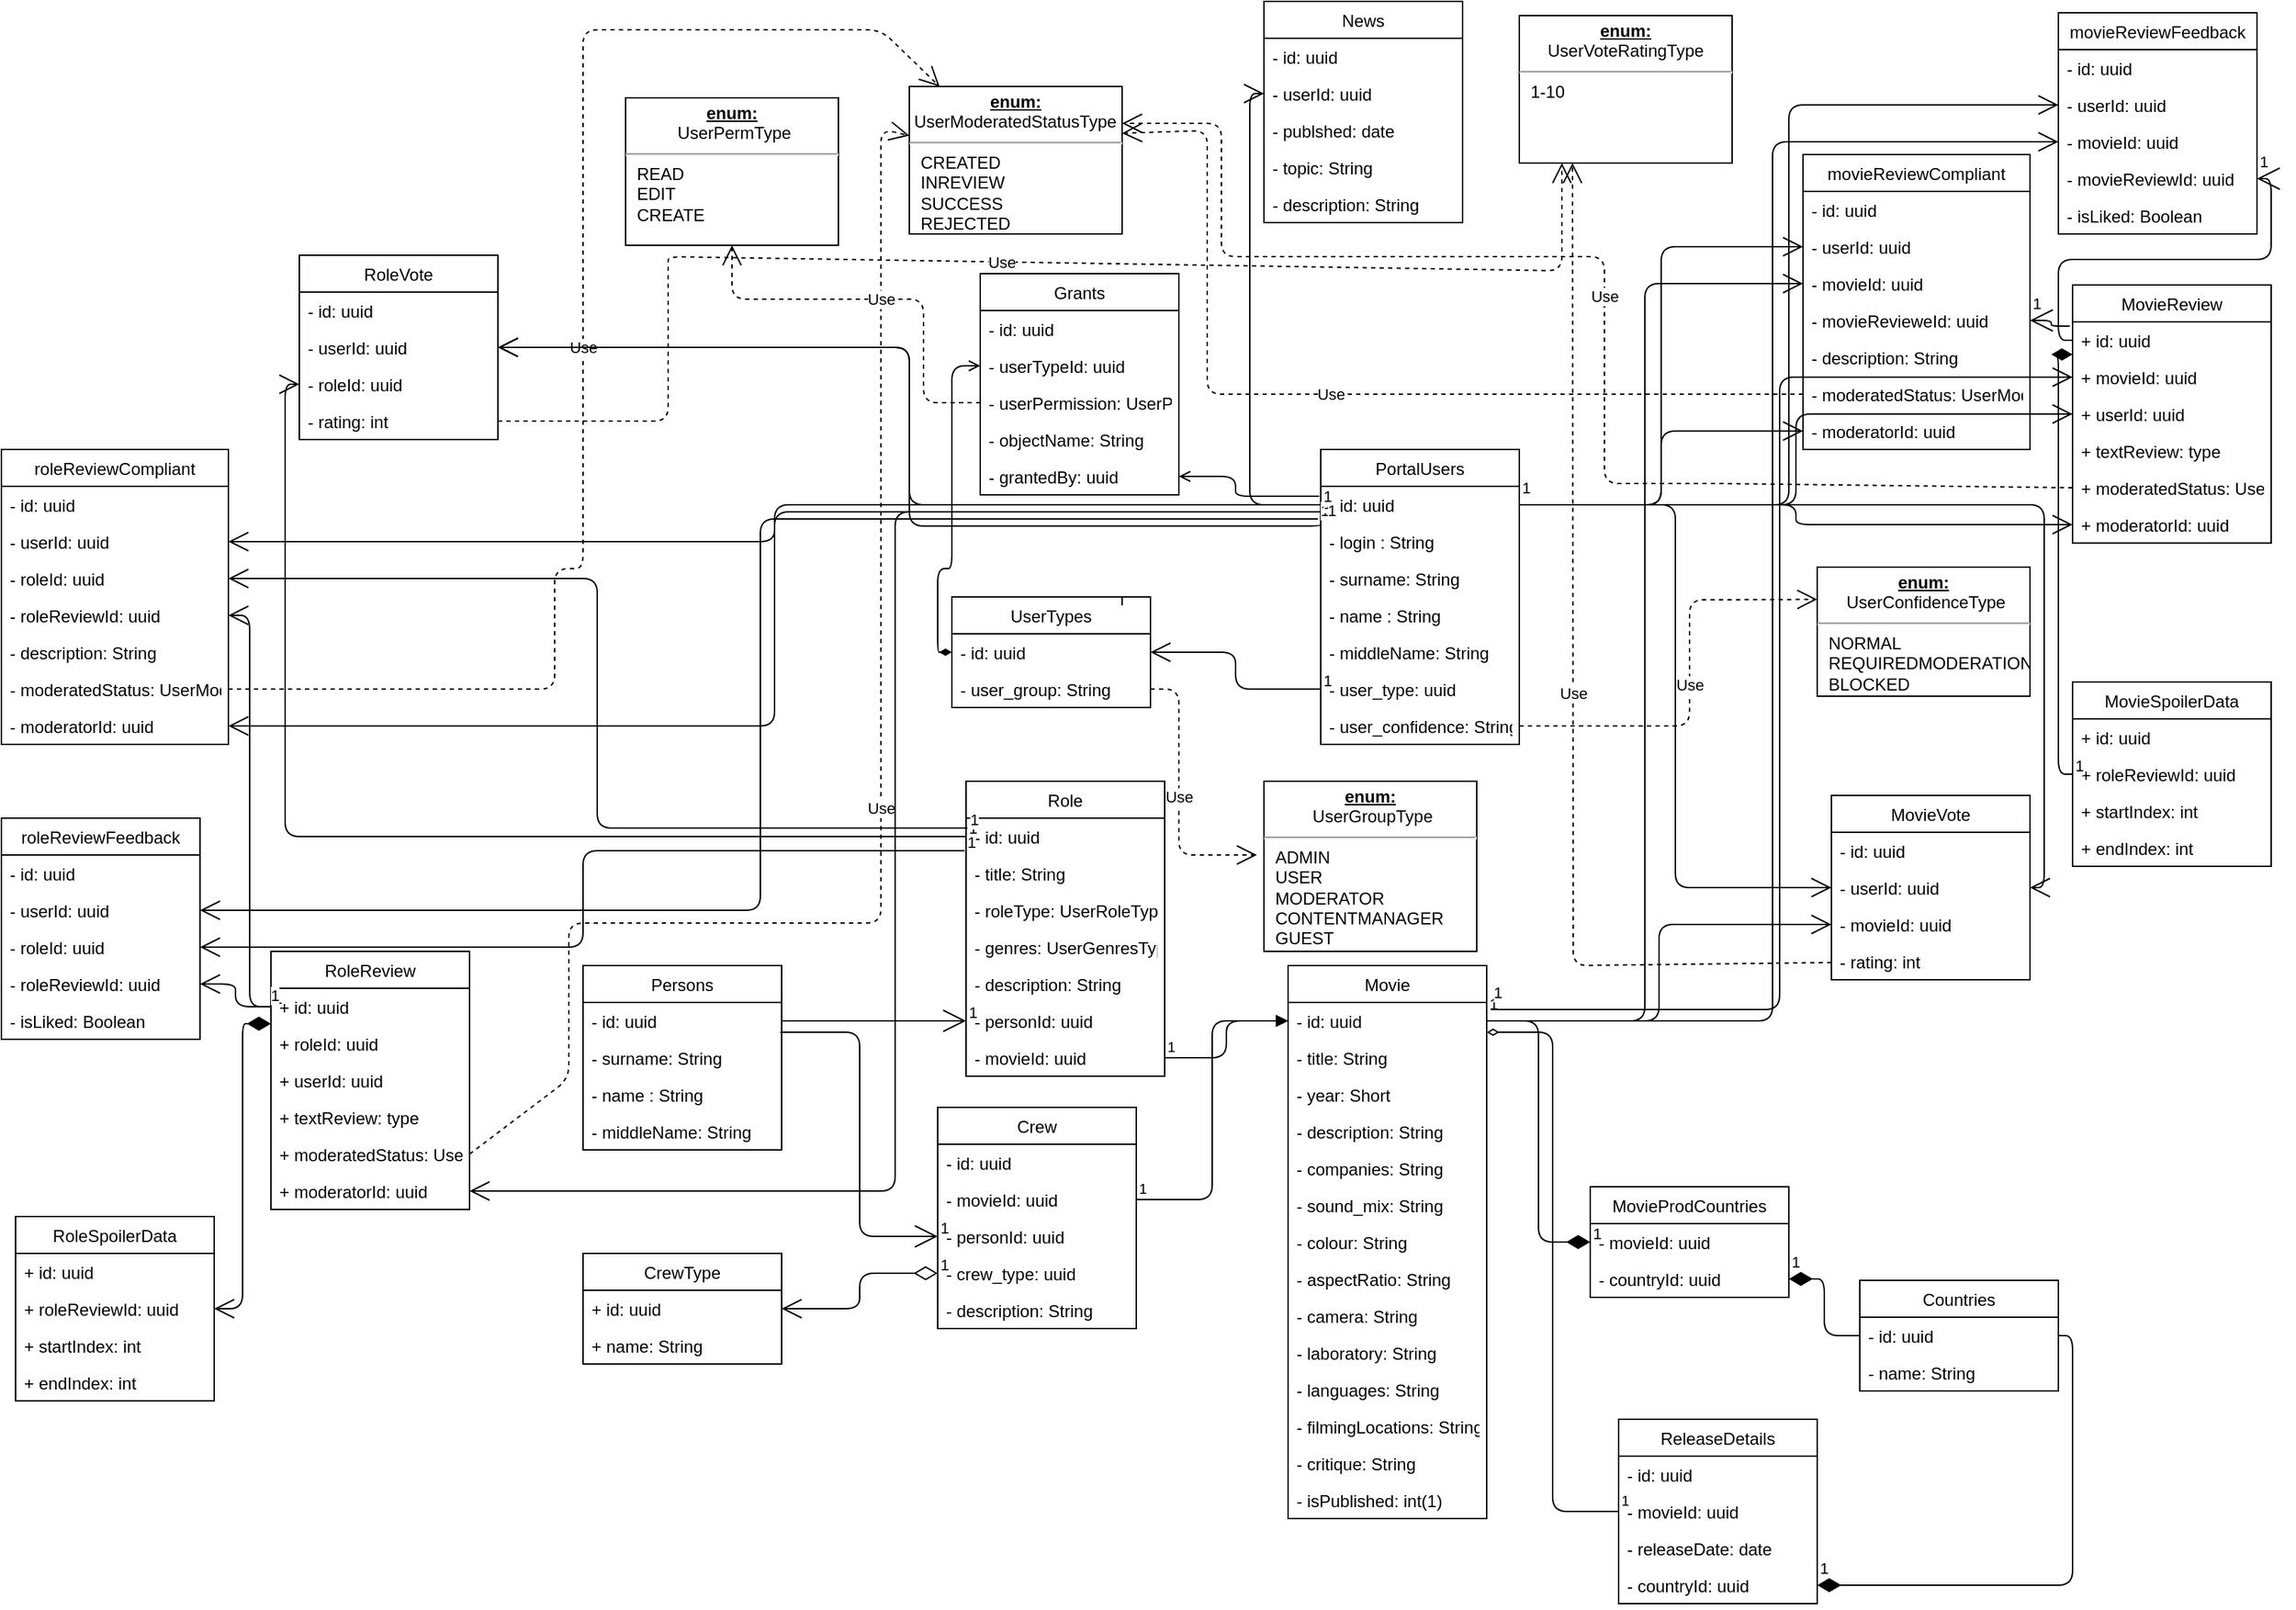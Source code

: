 <mxfile version="12.4.2" type="device" pages="1"><diagram id="bqbpLIdKGAeHzHiHFyEc" name="Page-1"><mxGraphModel dx="2249" dy="822" grid="1" gridSize="10" guides="1" tooltips="1" connect="1" arrows="1" fold="1" page="1" pageScale="1" pageWidth="827" pageHeight="1169" math="0" shadow="0"><root><mxCell id="0"/><mxCell id="1" parent="0"/><mxCell id="DdgafzefJ5ezYPAQWjBx-1" value="Movie" style="swimlane;fontStyle=0;childLayout=stackLayout;horizontal=1;startSize=26;fillColor=none;horizontalStack=0;resizeParent=1;resizeParentMax=0;resizeLast=0;collapsible=1;marginBottom=0;" parent="1" vertex="1"><mxGeometry x="687" y="690" width="140" height="390" as="geometry"/></mxCell><mxCell id="DdgafzefJ5ezYPAQWjBx-2" value="- id: uuid" style="text;strokeColor=none;fillColor=none;align=left;verticalAlign=top;spacingLeft=4;spacingRight=4;overflow=hidden;rotatable=0;points=[[0,0.5],[1,0.5]];portConstraint=eastwest;" parent="DdgafzefJ5ezYPAQWjBx-1" vertex="1"><mxGeometry y="26" width="140" height="26" as="geometry"/></mxCell><mxCell id="DdgafzefJ5ezYPAQWjBx-3" value="- title: String" style="text;strokeColor=none;fillColor=none;align=left;verticalAlign=top;spacingLeft=4;spacingRight=4;overflow=hidden;rotatable=0;points=[[0,0.5],[1,0.5]];portConstraint=eastwest;" parent="DdgafzefJ5ezYPAQWjBx-1" vertex="1"><mxGeometry y="52" width="140" height="26" as="geometry"/></mxCell><mxCell id="DdgafzefJ5ezYPAQWjBx-5" value="- year: Short" style="text;strokeColor=none;fillColor=none;align=left;verticalAlign=top;spacingLeft=4;spacingRight=4;overflow=hidden;rotatable=0;points=[[0,0.5],[1,0.5]];portConstraint=eastwest;" parent="DdgafzefJ5ezYPAQWjBx-1" vertex="1"><mxGeometry y="78" width="140" height="26" as="geometry"/></mxCell><mxCell id="DdgafzefJ5ezYPAQWjBx-6" value="- description: String" style="text;strokeColor=none;fillColor=none;align=left;verticalAlign=top;spacingLeft=4;spacingRight=4;overflow=hidden;rotatable=0;points=[[0,0.5],[1,0.5]];portConstraint=eastwest;" parent="DdgafzefJ5ezYPAQWjBx-1" vertex="1"><mxGeometry y="104" width="140" height="26" as="geometry"/></mxCell><mxCell id="DdgafzefJ5ezYPAQWjBx-13" value="- companies: String" style="text;strokeColor=none;fillColor=none;align=left;verticalAlign=top;spacingLeft=4;spacingRight=4;overflow=hidden;rotatable=0;points=[[0,0.5],[1,0.5]];portConstraint=eastwest;" parent="DdgafzefJ5ezYPAQWjBx-1" vertex="1"><mxGeometry y="130" width="140" height="26" as="geometry"/></mxCell><mxCell id="DdgafzefJ5ezYPAQWjBx-12" value="- sound_mix: String" style="text;strokeColor=none;fillColor=none;align=left;verticalAlign=top;spacingLeft=4;spacingRight=4;overflow=hidden;rotatable=0;points=[[0,0.5],[1,0.5]];portConstraint=eastwest;" parent="DdgafzefJ5ezYPAQWjBx-1" vertex="1"><mxGeometry y="156" width="140" height="26" as="geometry"/></mxCell><mxCell id="DdgafzefJ5ezYPAQWjBx-11" value="- colour: String" style="text;strokeColor=none;fillColor=none;align=left;verticalAlign=top;spacingLeft=4;spacingRight=4;overflow=hidden;rotatable=0;points=[[0,0.5],[1,0.5]];portConstraint=eastwest;" parent="DdgafzefJ5ezYPAQWjBx-1" vertex="1"><mxGeometry y="182" width="140" height="26" as="geometry"/></mxCell><mxCell id="DdgafzefJ5ezYPAQWjBx-10" value="- aspectRatio: String" style="text;strokeColor=none;fillColor=none;align=left;verticalAlign=top;spacingLeft=4;spacingRight=4;overflow=hidden;rotatable=0;points=[[0,0.5],[1,0.5]];portConstraint=eastwest;" parent="DdgafzefJ5ezYPAQWjBx-1" vertex="1"><mxGeometry y="208" width="140" height="26" as="geometry"/></mxCell><mxCell id="DdgafzefJ5ezYPAQWjBx-9" value="- camera: String" style="text;strokeColor=none;fillColor=none;align=left;verticalAlign=top;spacingLeft=4;spacingRight=4;overflow=hidden;rotatable=0;points=[[0,0.5],[1,0.5]];portConstraint=eastwest;" parent="DdgafzefJ5ezYPAQWjBx-1" vertex="1"><mxGeometry y="234" width="140" height="26" as="geometry"/></mxCell><mxCell id="DdgafzefJ5ezYPAQWjBx-8" value="- laboratory: String" style="text;strokeColor=none;fillColor=none;align=left;verticalAlign=top;spacingLeft=4;spacingRight=4;overflow=hidden;rotatable=0;points=[[0,0.5],[1,0.5]];portConstraint=eastwest;" parent="DdgafzefJ5ezYPAQWjBx-1" vertex="1"><mxGeometry y="260" width="140" height="26" as="geometry"/></mxCell><mxCell id="DdgafzefJ5ezYPAQWjBx-7" value="- languages: String" style="text;strokeColor=none;fillColor=none;align=left;verticalAlign=top;spacingLeft=4;spacingRight=4;overflow=hidden;rotatable=0;points=[[0,0.5],[1,0.5]];portConstraint=eastwest;" parent="DdgafzefJ5ezYPAQWjBx-1" vertex="1"><mxGeometry y="286" width="140" height="26" as="geometry"/></mxCell><mxCell id="DdgafzefJ5ezYPAQWjBx-14" value="- filmingLocations: String" style="text;strokeColor=none;fillColor=none;align=left;verticalAlign=top;spacingLeft=4;spacingRight=4;overflow=hidden;rotatable=0;points=[[0,0.5],[1,0.5]];portConstraint=eastwest;" parent="DdgafzefJ5ezYPAQWjBx-1" vertex="1"><mxGeometry y="312" width="140" height="26" as="geometry"/></mxCell><mxCell id="DdgafzefJ5ezYPAQWjBx-15" value="- critique: String" style="text;strokeColor=none;fillColor=none;align=left;verticalAlign=top;spacingLeft=4;spacingRight=4;overflow=hidden;rotatable=0;points=[[0,0.5],[1,0.5]];portConstraint=eastwest;" parent="DdgafzefJ5ezYPAQWjBx-1" vertex="1"><mxGeometry y="338" width="140" height="26" as="geometry"/></mxCell><mxCell id="DdgafzefJ5ezYPAQWjBx-4" value="- isPublished: int(1)" style="text;strokeColor=none;fillColor=none;align=left;verticalAlign=top;spacingLeft=4;spacingRight=4;overflow=hidden;rotatable=0;points=[[0,0.5],[1,0.5]];portConstraint=eastwest;" parent="DdgafzefJ5ezYPAQWjBx-1" vertex="1"><mxGeometry y="364" width="140" height="26" as="geometry"/></mxCell><mxCell id="DdgafzefJ5ezYPAQWjBx-16" value="Role" style="swimlane;fontStyle=0;childLayout=stackLayout;horizontal=1;startSize=26;fillColor=none;horizontalStack=0;resizeParent=1;resizeParentMax=0;resizeLast=0;collapsible=1;marginBottom=0;" parent="1" vertex="1"><mxGeometry x="460" y="560" width="140" height="208" as="geometry"/></mxCell><mxCell id="DdgafzefJ5ezYPAQWjBx-17" value="- id: uuid" style="text;strokeColor=none;fillColor=none;align=left;verticalAlign=top;spacingLeft=4;spacingRight=4;overflow=hidden;rotatable=0;points=[[0,0.5],[1,0.5]];portConstraint=eastwest;" parent="DdgafzefJ5ezYPAQWjBx-16" vertex="1"><mxGeometry y="26" width="140" height="26" as="geometry"/></mxCell><mxCell id="DdgafzefJ5ezYPAQWjBx-18" value="- title: String" style="text;strokeColor=none;fillColor=none;align=left;verticalAlign=top;spacingLeft=4;spacingRight=4;overflow=hidden;rotatable=0;points=[[0,0.5],[1,0.5]];portConstraint=eastwest;" parent="DdgafzefJ5ezYPAQWjBx-16" vertex="1"><mxGeometry y="52" width="140" height="26" as="geometry"/></mxCell><mxCell id="DdgafzefJ5ezYPAQWjBx-20" value="- roleType: UserRoleType" style="text;strokeColor=none;fillColor=none;align=left;verticalAlign=top;spacingLeft=4;spacingRight=4;overflow=hidden;rotatable=0;points=[[0,0.5],[1,0.5]];portConstraint=eastwest;" parent="DdgafzefJ5ezYPAQWjBx-16" vertex="1"><mxGeometry y="78" width="140" height="26" as="geometry"/></mxCell><mxCell id="DdgafzefJ5ezYPAQWjBx-21" value="- genres: UserGenresType" style="text;strokeColor=none;fillColor=none;align=left;verticalAlign=top;spacingLeft=4;spacingRight=4;overflow=hidden;rotatable=0;points=[[0,0.5],[1,0.5]];portConstraint=eastwest;" parent="DdgafzefJ5ezYPAQWjBx-16" vertex="1"><mxGeometry y="104" width="140" height="26" as="geometry"/></mxCell><mxCell id="DdgafzefJ5ezYPAQWjBx-22" value="- description: String" style="text;strokeColor=none;fillColor=none;align=left;verticalAlign=top;spacingLeft=4;spacingRight=4;overflow=hidden;rotatable=0;points=[[0,0.5],[1,0.5]];portConstraint=eastwest;" parent="DdgafzefJ5ezYPAQWjBx-16" vertex="1"><mxGeometry y="130" width="140" height="26" as="geometry"/></mxCell><mxCell id="DdgafzefJ5ezYPAQWjBx-23" value="- personId: uuid" style="text;strokeColor=none;fillColor=none;align=left;verticalAlign=top;spacingLeft=4;spacingRight=4;overflow=hidden;rotatable=0;points=[[0,0.5],[1,0.5]];portConstraint=eastwest;" parent="DdgafzefJ5ezYPAQWjBx-16" vertex="1"><mxGeometry y="156" width="140" height="26" as="geometry"/></mxCell><mxCell id="DdgafzefJ5ezYPAQWjBx-19" value="- movieId: uuid" style="text;strokeColor=none;fillColor=none;align=left;verticalAlign=top;spacingLeft=4;spacingRight=4;overflow=hidden;rotatable=0;points=[[0,0.5],[1,0.5]];portConstraint=eastwest;" parent="DdgafzefJ5ezYPAQWjBx-16" vertex="1"><mxGeometry y="182" width="140" height="26" as="geometry"/></mxCell><mxCell id="YQnFz6MUB6q1xdHqI6eA-1" value="PortalUsers" style="swimlane;fontStyle=0;childLayout=stackLayout;horizontal=1;startSize=26;fillColor=none;horizontalStack=0;resizeParent=1;resizeParentMax=0;resizeLast=0;collapsible=1;marginBottom=0;" parent="1" vertex="1"><mxGeometry x="710" y="326" width="140" height="208" as="geometry"/></mxCell><mxCell id="YQnFz6MUB6q1xdHqI6eA-2" value="- id: uuid" style="text;strokeColor=none;fillColor=none;align=left;verticalAlign=top;spacingLeft=4;spacingRight=4;overflow=hidden;rotatable=0;points=[[0,0.5],[1,0.5]];portConstraint=eastwest;" parent="YQnFz6MUB6q1xdHqI6eA-1" vertex="1"><mxGeometry y="26" width="140" height="26" as="geometry"/></mxCell><mxCell id="YQnFz6MUB6q1xdHqI6eA-3" value="- login : String" style="text;strokeColor=none;fillColor=none;align=left;verticalAlign=top;spacingLeft=4;spacingRight=4;overflow=hidden;rotatable=0;points=[[0,0.5],[1,0.5]];portConstraint=eastwest;" parent="YQnFz6MUB6q1xdHqI6eA-1" vertex="1"><mxGeometry y="52" width="140" height="26" as="geometry"/></mxCell><mxCell id="YQnFz6MUB6q1xdHqI6eA-5" value="- surname: String" style="text;strokeColor=none;fillColor=none;align=left;verticalAlign=top;spacingLeft=4;spacingRight=4;overflow=hidden;rotatable=0;points=[[0,0.5],[1,0.5]];portConstraint=eastwest;" parent="YQnFz6MUB6q1xdHqI6eA-1" vertex="1"><mxGeometry y="78" width="140" height="26" as="geometry"/></mxCell><mxCell id="YQnFz6MUB6q1xdHqI6eA-6" value="- name : String" style="text;strokeColor=none;fillColor=none;align=left;verticalAlign=top;spacingLeft=4;spacingRight=4;overflow=hidden;rotatable=0;points=[[0,0.5],[1,0.5]];portConstraint=eastwest;" parent="YQnFz6MUB6q1xdHqI6eA-1" vertex="1"><mxGeometry y="104" width="140" height="26" as="geometry"/></mxCell><mxCell id="YQnFz6MUB6q1xdHqI6eA-7" value="- middleName: String" style="text;strokeColor=none;fillColor=none;align=left;verticalAlign=top;spacingLeft=4;spacingRight=4;overflow=hidden;rotatable=0;points=[[0,0.5],[1,0.5]];portConstraint=eastwest;" parent="YQnFz6MUB6q1xdHqI6eA-1" vertex="1"><mxGeometry y="130" width="140" height="26" as="geometry"/></mxCell><mxCell id="YQnFz6MUB6q1xdHqI6eA-4" value="- user_type: uuid" style="text;strokeColor=none;fillColor=none;align=left;verticalAlign=top;spacingLeft=4;spacingRight=4;overflow=hidden;rotatable=0;points=[[0,0.5],[1,0.5]];portConstraint=eastwest;" parent="YQnFz6MUB6q1xdHqI6eA-1" vertex="1"><mxGeometry y="156" width="140" height="26" as="geometry"/></mxCell><mxCell id="9vb_ivIG15CbZ8NKKwNv-1" value="- user_confidence: String" style="text;strokeColor=none;fillColor=none;align=left;verticalAlign=top;spacingLeft=4;spacingRight=4;overflow=hidden;rotatable=0;points=[[0,0.5],[1,0.5]];portConstraint=eastwest;" parent="YQnFz6MUB6q1xdHqI6eA-1" vertex="1"><mxGeometry y="182" width="140" height="26" as="geometry"/></mxCell><mxCell id="YQnFz6MUB6q1xdHqI6eA-8" value="UserTypes" style="swimlane;fontStyle=0;childLayout=stackLayout;horizontal=1;startSize=26;fillColor=none;horizontalStack=0;resizeParent=1;resizeParentMax=0;resizeLast=0;collapsible=1;marginBottom=0;" parent="1" vertex="1"><mxGeometry x="450" y="430" width="140" height="78" as="geometry"/></mxCell><mxCell id="YQnFz6MUB6q1xdHqI6eA-9" value="- id: uuid" style="text;strokeColor=none;fillColor=none;align=left;verticalAlign=top;spacingLeft=4;spacingRight=4;overflow=hidden;rotatable=0;points=[[0,0.5],[1,0.5]];portConstraint=eastwest;" parent="YQnFz6MUB6q1xdHqI6eA-8" vertex="1"><mxGeometry y="26" width="140" height="26" as="geometry"/></mxCell><mxCell id="YQnFz6MUB6q1xdHqI6eA-10" value="- user_group: String" style="text;strokeColor=none;fillColor=none;align=left;verticalAlign=top;spacingLeft=4;spacingRight=4;overflow=hidden;rotatable=0;points=[[0,0.5],[1,0.5]];portConstraint=eastwest;" parent="YQnFz6MUB6q1xdHqI6eA-8" vertex="1"><mxGeometry y="52" width="140" height="26" as="geometry"/></mxCell><mxCell id="YQnFz6MUB6q1xdHqI6eA-12" value="Crew" style="swimlane;fontStyle=0;childLayout=stackLayout;horizontal=1;startSize=26;fillColor=none;horizontalStack=0;resizeParent=1;resizeParentMax=0;resizeLast=0;collapsible=1;marginBottom=0;" parent="1" vertex="1"><mxGeometry x="440" y="790" width="140" height="156" as="geometry"/></mxCell><mxCell id="YQnFz6MUB6q1xdHqI6eA-13" value="- id: uuid" style="text;strokeColor=none;fillColor=none;align=left;verticalAlign=top;spacingLeft=4;spacingRight=4;overflow=hidden;rotatable=0;points=[[0,0.5],[1,0.5]];portConstraint=eastwest;" parent="YQnFz6MUB6q1xdHqI6eA-12" vertex="1"><mxGeometry y="26" width="140" height="26" as="geometry"/></mxCell><mxCell id="YQnFz6MUB6q1xdHqI6eA-14" value="- movieId: uuid" style="text;strokeColor=none;fillColor=none;align=left;verticalAlign=top;spacingLeft=4;spacingRight=4;overflow=hidden;rotatable=0;points=[[0,0.5],[1,0.5]];portConstraint=eastwest;" parent="YQnFz6MUB6q1xdHqI6eA-12" vertex="1"><mxGeometry y="52" width="140" height="26" as="geometry"/></mxCell><mxCell id="YQnFz6MUB6q1xdHqI6eA-23" value="- personId: uuid" style="text;strokeColor=none;fillColor=none;align=left;verticalAlign=top;spacingLeft=4;spacingRight=4;overflow=hidden;rotatable=0;points=[[0,0.5],[1,0.5]];portConstraint=eastwest;" parent="YQnFz6MUB6q1xdHqI6eA-12" vertex="1"><mxGeometry y="78" width="140" height="26" as="geometry"/></mxCell><mxCell id="YQnFz6MUB6q1xdHqI6eA-24" value="- crew_type: uuid" style="text;strokeColor=none;fillColor=none;align=left;verticalAlign=top;spacingLeft=4;spacingRight=4;overflow=hidden;rotatable=0;points=[[0,0.5],[1,0.5]];portConstraint=eastwest;" parent="YQnFz6MUB6q1xdHqI6eA-12" vertex="1"><mxGeometry y="104" width="140" height="26" as="geometry"/></mxCell><mxCell id="YQnFz6MUB6q1xdHqI6eA-15" value="- description: String" style="text;strokeColor=none;fillColor=none;align=left;verticalAlign=top;spacingLeft=4;spacingRight=4;overflow=hidden;rotatable=0;points=[[0,0.5],[1,0.5]];portConstraint=eastwest;" parent="YQnFz6MUB6q1xdHqI6eA-12" vertex="1"><mxGeometry y="130" width="140" height="26" as="geometry"/></mxCell><mxCell id="YQnFz6MUB6q1xdHqI6eA-16" value="Persons" style="swimlane;fontStyle=0;childLayout=stackLayout;horizontal=1;startSize=26;fillColor=none;horizontalStack=0;resizeParent=1;resizeParentMax=0;resizeLast=0;collapsible=1;marginBottom=0;" parent="1" vertex="1"><mxGeometry x="190" y="690" width="140" height="130" as="geometry"/></mxCell><mxCell id="YQnFz6MUB6q1xdHqI6eA-17" value="- id: uuid" style="text;strokeColor=none;fillColor=none;align=left;verticalAlign=top;spacingLeft=4;spacingRight=4;overflow=hidden;rotatable=0;points=[[0,0.5],[1,0.5]];portConstraint=eastwest;" parent="YQnFz6MUB6q1xdHqI6eA-16" vertex="1"><mxGeometry y="26" width="140" height="26" as="geometry"/></mxCell><mxCell id="YQnFz6MUB6q1xdHqI6eA-19" value="- surname: String" style="text;strokeColor=none;fillColor=none;align=left;verticalAlign=top;spacingLeft=4;spacingRight=4;overflow=hidden;rotatable=0;points=[[0,0.5],[1,0.5]];portConstraint=eastwest;" parent="YQnFz6MUB6q1xdHqI6eA-16" vertex="1"><mxGeometry y="52" width="140" height="26" as="geometry"/></mxCell><mxCell id="YQnFz6MUB6q1xdHqI6eA-20" value="- name : String" style="text;strokeColor=none;fillColor=none;align=left;verticalAlign=top;spacingLeft=4;spacingRight=4;overflow=hidden;rotatable=0;points=[[0,0.5],[1,0.5]];portConstraint=eastwest;" parent="YQnFz6MUB6q1xdHqI6eA-16" vertex="1"><mxGeometry y="78" width="140" height="26" as="geometry"/></mxCell><mxCell id="YQnFz6MUB6q1xdHqI6eA-21" value="- middleName: String" style="text;strokeColor=none;fillColor=none;align=left;verticalAlign=top;spacingLeft=4;spacingRight=4;overflow=hidden;rotatable=0;points=[[0,0.5],[1,0.5]];portConstraint=eastwest;" parent="YQnFz6MUB6q1xdHqI6eA-16" vertex="1"><mxGeometry y="104" width="140" height="26" as="geometry"/></mxCell><mxCell id="YQnFz6MUB6q1xdHqI6eA-25" value="MovieVote" style="swimlane;fontStyle=0;childLayout=stackLayout;horizontal=1;startSize=26;fillColor=none;horizontalStack=0;resizeParent=1;resizeParentMax=0;resizeLast=0;collapsible=1;marginBottom=0;" parent="1" vertex="1"><mxGeometry x="1070" y="570" width="140" height="130" as="geometry"/></mxCell><mxCell id="YQnFz6MUB6q1xdHqI6eA-26" value="- id: uuid" style="text;strokeColor=none;fillColor=none;align=left;verticalAlign=top;spacingLeft=4;spacingRight=4;overflow=hidden;rotatable=0;points=[[0,0.5],[1,0.5]];portConstraint=eastwest;" parent="YQnFz6MUB6q1xdHqI6eA-25" vertex="1"><mxGeometry y="26" width="140" height="26" as="geometry"/></mxCell><mxCell id="YQnFz6MUB6q1xdHqI6eA-27" value="- userId: uuid" style="text;strokeColor=none;fillColor=none;align=left;verticalAlign=top;spacingLeft=4;spacingRight=4;overflow=hidden;rotatable=0;points=[[0,0.5],[1,0.5]];portConstraint=eastwest;" parent="YQnFz6MUB6q1xdHqI6eA-25" vertex="1"><mxGeometry y="52" width="140" height="26" as="geometry"/></mxCell><mxCell id="YQnFz6MUB6q1xdHqI6eA-28" value="- movieId: uuid" style="text;strokeColor=none;fillColor=none;align=left;verticalAlign=top;spacingLeft=4;spacingRight=4;overflow=hidden;rotatable=0;points=[[0,0.5],[1,0.5]];portConstraint=eastwest;" parent="YQnFz6MUB6q1xdHqI6eA-25" vertex="1"><mxGeometry y="78" width="140" height="26" as="geometry"/></mxCell><mxCell id="YQnFz6MUB6q1xdHqI6eA-30" value="- rating: int" style="text;strokeColor=none;fillColor=none;align=left;verticalAlign=top;spacingLeft=4;spacingRight=4;overflow=hidden;rotatable=0;points=[[0,0.5],[1,0.5]];portConstraint=eastwest;" parent="YQnFz6MUB6q1xdHqI6eA-25" vertex="1"><mxGeometry y="104" width="140" height="26" as="geometry"/></mxCell><mxCell id="YQnFz6MUB6q1xdHqI6eA-36" value="roleReviewFeedback" style="swimlane;fontStyle=0;childLayout=stackLayout;horizontal=1;startSize=26;fillColor=none;horizontalStack=0;resizeParent=1;resizeParentMax=0;resizeLast=0;collapsible=1;marginBottom=0;" parent="1" vertex="1"><mxGeometry x="-220" y="586" width="140" height="156" as="geometry"/></mxCell><mxCell id="YQnFz6MUB6q1xdHqI6eA-37" value="- id: uuid" style="text;strokeColor=none;fillColor=none;align=left;verticalAlign=top;spacingLeft=4;spacingRight=4;overflow=hidden;rotatable=0;points=[[0,0.5],[1,0.5]];portConstraint=eastwest;" parent="YQnFz6MUB6q1xdHqI6eA-36" vertex="1"><mxGeometry y="26" width="140" height="26" as="geometry"/></mxCell><mxCell id="YQnFz6MUB6q1xdHqI6eA-38" value="- userId: uuid" style="text;strokeColor=none;fillColor=none;align=left;verticalAlign=top;spacingLeft=4;spacingRight=4;overflow=hidden;rotatable=0;points=[[0,0.5],[1,0.5]];portConstraint=eastwest;" parent="YQnFz6MUB6q1xdHqI6eA-36" vertex="1"><mxGeometry y="52" width="140" height="26" as="geometry"/></mxCell><mxCell id="YQnFz6MUB6q1xdHqI6eA-50" value="- roleId: uuid" style="text;strokeColor=none;fillColor=none;align=left;verticalAlign=top;spacingLeft=4;spacingRight=4;overflow=hidden;rotatable=0;points=[[0,0.5],[1,0.5]];portConstraint=eastwest;" parent="YQnFz6MUB6q1xdHqI6eA-36" vertex="1"><mxGeometry y="78" width="140" height="26" as="geometry"/></mxCell><mxCell id="YQnFz6MUB6q1xdHqI6eA-51" value="- roleReviewId: uuid" style="text;strokeColor=none;fillColor=none;align=left;verticalAlign=top;spacingLeft=4;spacingRight=4;overflow=hidden;rotatable=0;points=[[0,0.5],[1,0.5]];portConstraint=eastwest;" parent="YQnFz6MUB6q1xdHqI6eA-36" vertex="1"><mxGeometry y="104" width="140" height="26" as="geometry"/></mxCell><mxCell id="YQnFz6MUB6q1xdHqI6eA-53" value="- isLiked: Boolean" style="text;strokeColor=none;fillColor=none;align=left;verticalAlign=top;spacingLeft=4;spacingRight=4;overflow=hidden;rotatable=0;points=[[0,0.5],[1,0.5]];portConstraint=eastwest;" parent="YQnFz6MUB6q1xdHqI6eA-36" vertex="1"><mxGeometry y="130" width="140" height="26" as="geometry"/></mxCell><mxCell id="YQnFz6MUB6q1xdHqI6eA-54" value="roleReviewCompliant" style="swimlane;fontStyle=0;childLayout=stackLayout;horizontal=1;startSize=26;fillColor=none;horizontalStack=0;resizeParent=1;resizeParentMax=0;resizeLast=0;collapsible=1;marginBottom=0;" parent="1" vertex="1"><mxGeometry x="-220" y="326" width="160" height="208" as="geometry"/></mxCell><mxCell id="YQnFz6MUB6q1xdHqI6eA-55" value="- id: uuid" style="text;strokeColor=none;fillColor=none;align=left;verticalAlign=top;spacingLeft=4;spacingRight=4;overflow=hidden;rotatable=0;points=[[0,0.5],[1,0.5]];portConstraint=eastwest;" parent="YQnFz6MUB6q1xdHqI6eA-54" vertex="1"><mxGeometry y="26" width="160" height="26" as="geometry"/></mxCell><mxCell id="YQnFz6MUB6q1xdHqI6eA-56" value="- userId: uuid" style="text;strokeColor=none;fillColor=none;align=left;verticalAlign=top;spacingLeft=4;spacingRight=4;overflow=hidden;rotatable=0;points=[[0,0.5],[1,0.5]];portConstraint=eastwest;" parent="YQnFz6MUB6q1xdHqI6eA-54" vertex="1"><mxGeometry y="52" width="160" height="26" as="geometry"/></mxCell><mxCell id="YQnFz6MUB6q1xdHqI6eA-57" value="- roleId: uuid" style="text;strokeColor=none;fillColor=none;align=left;verticalAlign=top;spacingLeft=4;spacingRight=4;overflow=hidden;rotatable=0;points=[[0,0.5],[1,0.5]];portConstraint=eastwest;" parent="YQnFz6MUB6q1xdHqI6eA-54" vertex="1"><mxGeometry y="78" width="160" height="26" as="geometry"/></mxCell><mxCell id="YQnFz6MUB6q1xdHqI6eA-58" value="- roleReviewId: uuid" style="text;strokeColor=none;fillColor=none;align=left;verticalAlign=top;spacingLeft=4;spacingRight=4;overflow=hidden;rotatable=0;points=[[0,0.5],[1,0.5]];portConstraint=eastwest;" parent="YQnFz6MUB6q1xdHqI6eA-54" vertex="1"><mxGeometry y="104" width="160" height="26" as="geometry"/></mxCell><mxCell id="YQnFz6MUB6q1xdHqI6eA-59" value="- description: String" style="text;strokeColor=none;fillColor=none;align=left;verticalAlign=top;spacingLeft=4;spacingRight=4;overflow=hidden;rotatable=0;points=[[0,0.5],[1,0.5]];portConstraint=eastwest;" parent="YQnFz6MUB6q1xdHqI6eA-54" vertex="1"><mxGeometry y="130" width="160" height="26" as="geometry"/></mxCell><mxCell id="YQnFz6MUB6q1xdHqI6eA-60" value="- moderatedStatus: UserModeratedStatusType" style="text;strokeColor=none;fillColor=none;align=left;verticalAlign=top;spacingLeft=4;spacingRight=4;overflow=hidden;rotatable=0;points=[[0,0.5],[1,0.5]];portConstraint=eastwest;" parent="YQnFz6MUB6q1xdHqI6eA-54" vertex="1"><mxGeometry y="156" width="160" height="26" as="geometry"/></mxCell><mxCell id="YQnFz6MUB6q1xdHqI6eA-61" value="- moderatorId: uuid" style="text;strokeColor=none;fillColor=none;align=left;verticalAlign=top;spacingLeft=4;spacingRight=4;overflow=hidden;rotatable=0;points=[[0,0.5],[1,0.5]];portConstraint=eastwest;" parent="YQnFz6MUB6q1xdHqI6eA-54" vertex="1"><mxGeometry y="182" width="160" height="26" as="geometry"/></mxCell><mxCell id="YQnFz6MUB6q1xdHqI6eA-62" value="movieReviewFeedback" style="swimlane;fontStyle=0;childLayout=stackLayout;horizontal=1;startSize=26;fillColor=none;horizontalStack=0;resizeParent=1;resizeParentMax=0;resizeLast=0;collapsible=1;marginBottom=0;" parent="1" vertex="1"><mxGeometry x="1230" y="18" width="140" height="156" as="geometry"/></mxCell><mxCell id="YQnFz6MUB6q1xdHqI6eA-63" value="- id: uuid" style="text;strokeColor=none;fillColor=none;align=left;verticalAlign=top;spacingLeft=4;spacingRight=4;overflow=hidden;rotatable=0;points=[[0,0.5],[1,0.5]];portConstraint=eastwest;" parent="YQnFz6MUB6q1xdHqI6eA-62" vertex="1"><mxGeometry y="26" width="140" height="26" as="geometry"/></mxCell><mxCell id="YQnFz6MUB6q1xdHqI6eA-64" value="- userId: uuid" style="text;strokeColor=none;fillColor=none;align=left;verticalAlign=top;spacingLeft=4;spacingRight=4;overflow=hidden;rotatable=0;points=[[0,0.5],[1,0.5]];portConstraint=eastwest;" parent="YQnFz6MUB6q1xdHqI6eA-62" vertex="1"><mxGeometry y="52" width="140" height="26" as="geometry"/></mxCell><mxCell id="YQnFz6MUB6q1xdHqI6eA-65" value="- movieId: uuid" style="text;strokeColor=none;fillColor=none;align=left;verticalAlign=top;spacingLeft=4;spacingRight=4;overflow=hidden;rotatable=0;points=[[0,0.5],[1,0.5]];portConstraint=eastwest;" parent="YQnFz6MUB6q1xdHqI6eA-62" vertex="1"><mxGeometry y="78" width="140" height="26" as="geometry"/></mxCell><mxCell id="YQnFz6MUB6q1xdHqI6eA-66" value="- movieReviewId: uuid" style="text;strokeColor=none;fillColor=none;align=left;verticalAlign=top;spacingLeft=4;spacingRight=4;overflow=hidden;rotatable=0;points=[[0,0.5],[1,0.5]];portConstraint=eastwest;" parent="YQnFz6MUB6q1xdHqI6eA-62" vertex="1"><mxGeometry y="104" width="140" height="26" as="geometry"/></mxCell><mxCell id="YQnFz6MUB6q1xdHqI6eA-67" value="- isLiked: Boolean" style="text;strokeColor=none;fillColor=none;align=left;verticalAlign=top;spacingLeft=4;spacingRight=4;overflow=hidden;rotatable=0;points=[[0,0.5],[1,0.5]];portConstraint=eastwest;" parent="YQnFz6MUB6q1xdHqI6eA-62" vertex="1"><mxGeometry y="130" width="140" height="26" as="geometry"/></mxCell><mxCell id="YQnFz6MUB6q1xdHqI6eA-68" value="movieReviewCompliant" style="swimlane;fontStyle=0;childLayout=stackLayout;horizontal=1;startSize=26;fillColor=none;horizontalStack=0;resizeParent=1;resizeParentMax=0;resizeLast=0;collapsible=1;marginBottom=0;" parent="1" vertex="1"><mxGeometry x="1050" y="118" width="160" height="208" as="geometry"/></mxCell><mxCell id="YQnFz6MUB6q1xdHqI6eA-69" value="- id: uuid" style="text;strokeColor=none;fillColor=none;align=left;verticalAlign=top;spacingLeft=4;spacingRight=4;overflow=hidden;rotatable=0;points=[[0,0.5],[1,0.5]];portConstraint=eastwest;" parent="YQnFz6MUB6q1xdHqI6eA-68" vertex="1"><mxGeometry y="26" width="160" height="26" as="geometry"/></mxCell><mxCell id="YQnFz6MUB6q1xdHqI6eA-70" value="- userId: uuid" style="text;strokeColor=none;fillColor=none;align=left;verticalAlign=top;spacingLeft=4;spacingRight=4;overflow=hidden;rotatable=0;points=[[0,0.5],[1,0.5]];portConstraint=eastwest;" parent="YQnFz6MUB6q1xdHqI6eA-68" vertex="1"><mxGeometry y="52" width="160" height="26" as="geometry"/></mxCell><mxCell id="YQnFz6MUB6q1xdHqI6eA-71" value="- movieId: uuid" style="text;strokeColor=none;fillColor=none;align=left;verticalAlign=top;spacingLeft=4;spacingRight=4;overflow=hidden;rotatable=0;points=[[0,0.5],[1,0.5]];portConstraint=eastwest;" parent="YQnFz6MUB6q1xdHqI6eA-68" vertex="1"><mxGeometry y="78" width="160" height="26" as="geometry"/></mxCell><mxCell id="YQnFz6MUB6q1xdHqI6eA-72" value="- movieRevieweId: uuid" style="text;strokeColor=none;fillColor=none;align=left;verticalAlign=top;spacingLeft=4;spacingRight=4;overflow=hidden;rotatable=0;points=[[0,0.5],[1,0.5]];portConstraint=eastwest;" parent="YQnFz6MUB6q1xdHqI6eA-68" vertex="1"><mxGeometry y="104" width="160" height="26" as="geometry"/></mxCell><mxCell id="YQnFz6MUB6q1xdHqI6eA-73" value="- description: String" style="text;strokeColor=none;fillColor=none;align=left;verticalAlign=top;spacingLeft=4;spacingRight=4;overflow=hidden;rotatable=0;points=[[0,0.5],[1,0.5]];portConstraint=eastwest;" parent="YQnFz6MUB6q1xdHqI6eA-68" vertex="1"><mxGeometry y="130" width="160" height="26" as="geometry"/></mxCell><mxCell id="YQnFz6MUB6q1xdHqI6eA-74" value="- moderatedStatus: UserModeratedStatusType" style="text;strokeColor=none;fillColor=none;align=left;verticalAlign=top;spacingLeft=4;spacingRight=4;overflow=hidden;rotatable=0;points=[[0,0.5],[1,0.5]];portConstraint=eastwest;" parent="YQnFz6MUB6q1xdHqI6eA-68" vertex="1"><mxGeometry y="156" width="160" height="26" as="geometry"/></mxCell><mxCell id="YQnFz6MUB6q1xdHqI6eA-75" value="- moderatorId: uuid" style="text;strokeColor=none;fillColor=none;align=left;verticalAlign=top;spacingLeft=4;spacingRight=4;overflow=hidden;rotatable=0;points=[[0,0.5],[1,0.5]];portConstraint=eastwest;" parent="YQnFz6MUB6q1xdHqI6eA-68" vertex="1"><mxGeometry y="182" width="160" height="26" as="geometry"/></mxCell><mxCell id="YQnFz6MUB6q1xdHqI6eA-76" value="Grants" style="swimlane;fontStyle=0;childLayout=stackLayout;horizontal=1;startSize=26;fillColor=none;horizontalStack=0;resizeParent=1;resizeParentMax=0;resizeLast=0;collapsible=1;marginBottom=0;" parent="1" vertex="1"><mxGeometry x="470" y="202" width="140" height="156" as="geometry"/></mxCell><mxCell id="YQnFz6MUB6q1xdHqI6eA-77" value="- id: uuid" style="text;strokeColor=none;fillColor=none;align=left;verticalAlign=top;spacingLeft=4;spacingRight=4;overflow=hidden;rotatable=0;points=[[0,0.5],[1,0.5]];portConstraint=eastwest;" parent="YQnFz6MUB6q1xdHqI6eA-76" vertex="1"><mxGeometry y="26" width="140" height="26" as="geometry"/></mxCell><mxCell id="YQnFz6MUB6q1xdHqI6eA-78" value="- userTypeId: uuid" style="text;strokeColor=none;fillColor=none;align=left;verticalAlign=top;spacingLeft=4;spacingRight=4;overflow=hidden;rotatable=0;points=[[0,0.5],[1,0.5]];portConstraint=eastwest;" parent="YQnFz6MUB6q1xdHqI6eA-76" vertex="1"><mxGeometry y="52" width="140" height="26" as="geometry"/></mxCell><mxCell id="YQnFz6MUB6q1xdHqI6eA-80" value="- userPermission: UserPermType" style="text;strokeColor=none;fillColor=none;align=left;verticalAlign=top;spacingLeft=4;spacingRight=4;overflow=hidden;rotatable=0;points=[[0,0.5],[1,0.5]];portConstraint=eastwest;" parent="YQnFz6MUB6q1xdHqI6eA-76" vertex="1"><mxGeometry y="78" width="140" height="26" as="geometry"/></mxCell><mxCell id="YQnFz6MUB6q1xdHqI6eA-81" value="- objectName: String" style="text;strokeColor=none;fillColor=none;align=left;verticalAlign=top;spacingLeft=4;spacingRight=4;overflow=hidden;rotatable=0;points=[[0,0.5],[1,0.5]];portConstraint=eastwest;" parent="YQnFz6MUB6q1xdHqI6eA-76" vertex="1"><mxGeometry y="104" width="140" height="26" as="geometry"/></mxCell><mxCell id="YQnFz6MUB6q1xdHqI6eA-79" value="- grantedBy: uuid" style="text;strokeColor=none;fillColor=none;align=left;verticalAlign=top;spacingLeft=4;spacingRight=4;overflow=hidden;rotatable=0;points=[[0,0.5],[1,0.5]];portConstraint=eastwest;" parent="YQnFz6MUB6q1xdHqI6eA-76" vertex="1"><mxGeometry y="130" width="140" height="26" as="geometry"/></mxCell><mxCell id="YQnFz6MUB6q1xdHqI6eA-82" value="News" style="swimlane;fontStyle=0;childLayout=stackLayout;horizontal=1;startSize=26;fillColor=none;horizontalStack=0;resizeParent=1;resizeParentMax=0;resizeLast=0;collapsible=1;marginBottom=0;" parent="1" vertex="1"><mxGeometry x="670" y="10" width="140" height="156" as="geometry"/></mxCell><mxCell id="YQnFz6MUB6q1xdHqI6eA-83" value="- id: uuid" style="text;strokeColor=none;fillColor=none;align=left;verticalAlign=top;spacingLeft=4;spacingRight=4;overflow=hidden;rotatable=0;points=[[0,0.5],[1,0.5]];portConstraint=eastwest;" parent="YQnFz6MUB6q1xdHqI6eA-82" vertex="1"><mxGeometry y="26" width="140" height="26" as="geometry"/></mxCell><mxCell id="YQnFz6MUB6q1xdHqI6eA-84" value="- userId: uuid" style="text;strokeColor=none;fillColor=none;align=left;verticalAlign=top;spacingLeft=4;spacingRight=4;overflow=hidden;rotatable=0;points=[[0,0.5],[1,0.5]];portConstraint=eastwest;" parent="YQnFz6MUB6q1xdHqI6eA-82" vertex="1"><mxGeometry y="52" width="140" height="26" as="geometry"/></mxCell><mxCell id="YQnFz6MUB6q1xdHqI6eA-85" value="- publshed: date" style="text;strokeColor=none;fillColor=none;align=left;verticalAlign=top;spacingLeft=4;spacingRight=4;overflow=hidden;rotatable=0;points=[[0,0.5],[1,0.5]];portConstraint=eastwest;" parent="YQnFz6MUB6q1xdHqI6eA-82" vertex="1"><mxGeometry y="78" width="140" height="26" as="geometry"/></mxCell><mxCell id="YQnFz6MUB6q1xdHqI6eA-86" value="- topic: String" style="text;strokeColor=none;fillColor=none;align=left;verticalAlign=top;spacingLeft=4;spacingRight=4;overflow=hidden;rotatable=0;points=[[0,0.5],[1,0.5]];portConstraint=eastwest;" parent="YQnFz6MUB6q1xdHqI6eA-82" vertex="1"><mxGeometry y="104" width="140" height="26" as="geometry"/></mxCell><mxCell id="YQnFz6MUB6q1xdHqI6eA-87" value="- description: String" style="text;strokeColor=none;fillColor=none;align=left;verticalAlign=top;spacingLeft=4;spacingRight=4;overflow=hidden;rotatable=0;points=[[0,0.5],[1,0.5]];portConstraint=eastwest;" parent="YQnFz6MUB6q1xdHqI6eA-82" vertex="1"><mxGeometry y="130" width="140" height="26" as="geometry"/></mxCell><mxCell id="YQnFz6MUB6q1xdHqI6eA-88" value="ReleaseDetails" style="swimlane;fontStyle=0;childLayout=stackLayout;horizontal=1;startSize=26;fillColor=none;horizontalStack=0;resizeParent=1;resizeParentMax=0;resizeLast=0;collapsible=1;marginBottom=0;" parent="1" vertex="1"><mxGeometry x="920" y="1010" width="140" height="130" as="geometry"/></mxCell><mxCell id="YQnFz6MUB6q1xdHqI6eA-89" value="- id: uuid" style="text;strokeColor=none;fillColor=none;align=left;verticalAlign=top;spacingLeft=4;spacingRight=4;overflow=hidden;rotatable=0;points=[[0,0.5],[1,0.5]];portConstraint=eastwest;" parent="YQnFz6MUB6q1xdHqI6eA-88" vertex="1"><mxGeometry y="26" width="140" height="26" as="geometry"/></mxCell><mxCell id="YQnFz6MUB6q1xdHqI6eA-90" value="- movieId: uuid" style="text;strokeColor=none;fillColor=none;align=left;verticalAlign=top;spacingLeft=4;spacingRight=4;overflow=hidden;rotatable=0;points=[[0,0.5],[1,0.5]];portConstraint=eastwest;" parent="YQnFz6MUB6q1xdHqI6eA-88" vertex="1"><mxGeometry y="52" width="140" height="26" as="geometry"/></mxCell><mxCell id="YQnFz6MUB6q1xdHqI6eA-92" value="- releaseDate: date" style="text;strokeColor=none;fillColor=none;align=left;verticalAlign=top;spacingLeft=4;spacingRight=4;overflow=hidden;rotatable=0;points=[[0,0.5],[1,0.5]];portConstraint=eastwest;" parent="YQnFz6MUB6q1xdHqI6eA-88" vertex="1"><mxGeometry y="78" width="140" height="26" as="geometry"/></mxCell><mxCell id="YQnFz6MUB6q1xdHqI6eA-91" value="- countryId: uuid" style="text;strokeColor=none;fillColor=none;align=left;verticalAlign=top;spacingLeft=4;spacingRight=4;overflow=hidden;rotatable=0;points=[[0,0.5],[1,0.5]];portConstraint=eastwest;" parent="YQnFz6MUB6q1xdHqI6eA-88" vertex="1"><mxGeometry y="104" width="140" height="26" as="geometry"/></mxCell><mxCell id="YQnFz6MUB6q1xdHqI6eA-93" value="Countries" style="swimlane;fontStyle=0;childLayout=stackLayout;horizontal=1;startSize=26;fillColor=none;horizontalStack=0;resizeParent=1;resizeParentMax=0;resizeLast=0;collapsible=1;marginBottom=0;" parent="1" vertex="1"><mxGeometry x="1090" y="912" width="140" height="78" as="geometry"/></mxCell><mxCell id="YQnFz6MUB6q1xdHqI6eA-94" value="- id: uuid" style="text;strokeColor=none;fillColor=none;align=left;verticalAlign=top;spacingLeft=4;spacingRight=4;overflow=hidden;rotatable=0;points=[[0,0.5],[1,0.5]];portConstraint=eastwest;" parent="YQnFz6MUB6q1xdHqI6eA-93" vertex="1"><mxGeometry y="26" width="140" height="26" as="geometry"/></mxCell><mxCell id="YQnFz6MUB6q1xdHqI6eA-95" value="- name: String" style="text;strokeColor=none;fillColor=none;align=left;verticalAlign=top;spacingLeft=4;spacingRight=4;overflow=hidden;rotatable=0;points=[[0,0.5],[1,0.5]];portConstraint=eastwest;" parent="YQnFz6MUB6q1xdHqI6eA-93" vertex="1"><mxGeometry y="52" width="140" height="26" as="geometry"/></mxCell><mxCell id="YQnFz6MUB6q1xdHqI6eA-101" value="MovieProdCountries" style="swimlane;fontStyle=0;childLayout=stackLayout;horizontal=1;startSize=26;fillColor=none;horizontalStack=0;resizeParent=1;resizeParentMax=0;resizeLast=0;collapsible=1;marginBottom=0;" parent="1" vertex="1"><mxGeometry x="900" y="846" width="140" height="78" as="geometry"/></mxCell><mxCell id="YQnFz6MUB6q1xdHqI6eA-102" value="- movieId: uuid" style="text;strokeColor=none;fillColor=none;align=left;verticalAlign=top;spacingLeft=4;spacingRight=4;overflow=hidden;rotatable=0;points=[[0,0.5],[1,0.5]];portConstraint=eastwest;" parent="YQnFz6MUB6q1xdHqI6eA-101" vertex="1"><mxGeometry y="26" width="140" height="26" as="geometry"/></mxCell><mxCell id="YQnFz6MUB6q1xdHqI6eA-103" value="- countryId: uuid" style="text;strokeColor=none;fillColor=none;align=left;verticalAlign=top;spacingLeft=4;spacingRight=4;overflow=hidden;rotatable=0;points=[[0,0.5],[1,0.5]];portConstraint=eastwest;" parent="YQnFz6MUB6q1xdHqI6eA-101" vertex="1"><mxGeometry y="52" width="140" height="26" as="geometry"/></mxCell><mxCell id="YQnFz6MUB6q1xdHqI6eA-110" value="&lt;p style=&quot;margin: 0px ; margin-top: 4px ; text-align: center ; text-decoration: underline&quot;&gt;&lt;b&gt;enum:&lt;/b&gt;&lt;/p&gt;&amp;nbsp;UserModeratedStatusType&lt;hr&gt;&lt;p style=&quot;margin: 0px ; margin-left: 8px&quot;&gt;CREATED&lt;/p&gt;&lt;p style=&quot;margin: 0px ; margin-left: 8px&quot;&gt;INREVIEW&lt;/p&gt;&lt;p style=&quot;margin: 0px ; margin-left: 8px&quot;&gt;SUCCESS&lt;/p&gt;&lt;p style=&quot;margin: 0px ; margin-left: 8px&quot;&gt;REJECTED&lt;/p&gt;" style="verticalAlign=top;align=left;overflow=fill;fontSize=12;fontFamily=Helvetica;html=1;" parent="1" vertex="1"><mxGeometry x="420" y="70" width="150" height="104" as="geometry"/></mxCell><mxCell id="YQnFz6MUB6q1xdHqI6eA-111" value="Use" style="endArrow=open;endSize=12;dashed=1;html=1;exitX=1;exitY=0.5;exitDx=0;exitDy=0;" parent="1" source="YQnFz6MUB6q1xdHqI6eA-60" target="YQnFz6MUB6q1xdHqI6eA-110" edge="1"><mxGeometry width="160" relative="1" as="geometry"><mxPoint x="280" y="30" as="sourcePoint"/><mxPoint x="440" y="30" as="targetPoint"/><Array as="points"><mxPoint x="170" y="495"/><mxPoint x="170" y="410"/><mxPoint x="190" y="410"/><mxPoint x="190" y="178"/><mxPoint x="190" y="30"/><mxPoint x="360" y="30"/><mxPoint x="400" y="30"/></Array></mxGeometry></mxCell><mxCell id="YQnFz6MUB6q1xdHqI6eA-112" value="Use" style="endArrow=open;endSize=12;dashed=1;html=1;exitX=1;exitY=0.5;exitDx=0;exitDy=0;" parent="1" source="S3y1kqRi2x56aY01nCAY-5" target="YQnFz6MUB6q1xdHqI6eA-110" edge="1"><mxGeometry width="160" relative="1" as="geometry"><mxPoint x="350" y="270" as="sourcePoint"/><mxPoint x="510" y="270" as="targetPoint"/><Array as="points"><mxPoint x="180" y="770"/><mxPoint x="180" y="660"/><mxPoint x="400" y="660"/><mxPoint x="400" y="276"/><mxPoint x="400" y="100"/></Array></mxGeometry></mxCell><mxCell id="YQnFz6MUB6q1xdHqI6eA-113" value="Use" style="endArrow=open;endSize=12;dashed=1;html=1;exitX=0;exitY=0.5;exitDx=0;exitDy=0;entryX=1;entryY=0.317;entryDx=0;entryDy=0;entryPerimeter=0;" parent="1" source="YQnFz6MUB6q1xdHqI6eA-74" target="YQnFz6MUB6q1xdHqI6eA-110" edge="1"><mxGeometry width="160" relative="1" as="geometry"><mxPoint x="590" y="130" as="sourcePoint"/><mxPoint x="750" y="130" as="targetPoint"/><Array as="points"><mxPoint x="630" y="287"/><mxPoint x="630" y="160"/><mxPoint x="630" y="101"/></Array></mxGeometry></mxCell><mxCell id="YQnFz6MUB6q1xdHqI6eA-115" value="&lt;p style=&quot;margin: 0px ; margin-top: 4px ; text-align: center ; text-decoration: underline&quot;&gt;&lt;b&gt;enum:&lt;/b&gt;&lt;/p&gt;&lt;div style=&quot;text-align: center&quot;&gt;&lt;span&gt;&amp;nbsp;UserPermType&lt;/span&gt;&lt;/div&gt;&lt;hr&gt;&lt;p style=&quot;margin: 0px ; margin-left: 8px&quot;&gt;READ&lt;/p&gt;&lt;p style=&quot;margin: 0px ; margin-left: 8px&quot;&gt;EDIT&lt;/p&gt;&lt;p style=&quot;margin: 0px ; margin-left: 8px&quot;&gt;CREATE&lt;/p&gt;" style="verticalAlign=top;align=left;overflow=fill;fontSize=12;fontFamily=Helvetica;html=1;" parent="1" vertex="1"><mxGeometry x="220" y="78" width="150" height="104" as="geometry"/></mxCell><mxCell id="YQnFz6MUB6q1xdHqI6eA-140" value="" style="endArrow=block;endFill=1;html=1;edgeStyle=orthogonalEdgeStyle;align=left;verticalAlign=top;entryX=0;entryY=0.5;entryDx=0;entryDy=0;" parent="1" source="DdgafzefJ5ezYPAQWjBx-19" target="DdgafzefJ5ezYPAQWjBx-2" edge="1"><mxGeometry x="-1" relative="1" as="geometry"><mxPoint x="360" y="525" as="sourcePoint"/><mxPoint x="520" y="525" as="targetPoint"/></mxGeometry></mxCell><mxCell id="YQnFz6MUB6q1xdHqI6eA-141" value="1" style="resizable=0;html=1;align=left;verticalAlign=bottom;labelBackgroundColor=#ffffff;fontSize=10;" parent="YQnFz6MUB6q1xdHqI6eA-140" connectable="0" vertex="1"><mxGeometry x="-1" relative="1" as="geometry"/></mxCell><mxCell id="YQnFz6MUB6q1xdHqI6eA-147" value="1" style="endArrow=open;html=1;endSize=12;startArrow=none;startSize=14;startFill=0;edgeStyle=orthogonalEdgeStyle;align=left;verticalAlign=bottom;entryX=0;entryY=0.5;entryDx=0;entryDy=0;endFill=0;" parent="1" source="DdgafzefJ5ezYPAQWjBx-17" target="YQnFz6MUB6q1xdHqI6eA-43" edge="1"><mxGeometry x="-1" y="3" relative="1" as="geometry"><mxPoint x="60" y="369" as="sourcePoint"/><mxPoint x="60" y="369" as="targetPoint"/></mxGeometry></mxCell><mxCell id="YQnFz6MUB6q1xdHqI6eA-149" value="1" style="endArrow=none;html=1;endSize=12;startArrow=open;startSize=14;startFill=0;edgeStyle=orthogonalEdgeStyle;align=left;verticalAlign=bottom;entryX=1;entryY=0.5;entryDx=0;entryDy=0;endFill=0;" parent="1" source="DdgafzefJ5ezYPAQWjBx-23" target="YQnFz6MUB6q1xdHqI6eA-17" edge="1"><mxGeometry x="-1" y="3" relative="1" as="geometry"><mxPoint x="70" y="499" as="sourcePoint"/><mxPoint x="70" y="499" as="targetPoint"/></mxGeometry></mxCell><mxCell id="YQnFz6MUB6q1xdHqI6eA-152" value="1" style="endArrow=open;html=1;endSize=12;startArrow=none;startSize=14;startFill=0;edgeStyle=orthogonalEdgeStyle;align=left;verticalAlign=bottom;entryX=1;entryY=0.5;entryDx=0;entryDy=0;" parent="1" source="YQnFz6MUB6q1xdHqI6eA-4" target="YQnFz6MUB6q1xdHqI6eA-9" edge="1"><mxGeometry x="-1" y="3" relative="1" as="geometry"><mxPoint x="90" y="1089" as="sourcePoint"/><mxPoint x="90" y="1089" as="targetPoint"/></mxGeometry></mxCell><mxCell id="YQnFz6MUB6q1xdHqI6eA-153" value="1" style="endArrow=open;html=1;endSize=12;startArrow=diamondThin;startSize=14;startFill=0;edgeStyle=orthogonalEdgeStyle;align=left;verticalAlign=bottom;entryX=1;entryY=0.5;entryDx=0;entryDy=0;endFill=0;" parent="1" source="YQnFz6MUB6q1xdHqI6eA-24" target="YQnFz6MUB6q1xdHqI6eA-121" edge="1"><mxGeometry x="-1" y="3" relative="1" as="geometry"><mxPoint x="360" y="693" as="sourcePoint"/><mxPoint x="520" y="693" as="targetPoint"/></mxGeometry></mxCell><mxCell id="YQnFz6MUB6q1xdHqI6eA-154" value="" style="endArrow=block;endFill=1;html=1;edgeStyle=orthogonalEdgeStyle;align=left;verticalAlign=top;entryX=0;entryY=0.5;entryDx=0;entryDy=0;" parent="1" source="YQnFz6MUB6q1xdHqI6eA-14" target="DdgafzefJ5ezYPAQWjBx-2" edge="1"><mxGeometry x="-1" relative="1" as="geometry"><mxPoint x="360" y="641" as="sourcePoint"/><mxPoint x="520" y="641" as="targetPoint"/></mxGeometry></mxCell><mxCell id="YQnFz6MUB6q1xdHqI6eA-155" value="1" style="resizable=0;html=1;align=left;verticalAlign=bottom;labelBackgroundColor=#ffffff;fontSize=10;" parent="YQnFz6MUB6q1xdHqI6eA-154" connectable="0" vertex="1"><mxGeometry x="-1" relative="1" as="geometry"/></mxCell><mxCell id="YQnFz6MUB6q1xdHqI6eA-156" value="1" style="endArrow=none;html=1;endSize=12;startArrow=open;startSize=14;startFill=0;edgeStyle=orthogonalEdgeStyle;align=left;verticalAlign=bottom;entryX=0.993;entryY=0.808;entryDx=0;entryDy=0;endFill=0;entryPerimeter=0;" parent="1" source="YQnFz6MUB6q1xdHqI6eA-23" target="YQnFz6MUB6q1xdHqI6eA-17" edge="1"><mxGeometry x="-1" y="3" relative="1" as="geometry"><mxPoint x="60" y="667" as="sourcePoint"/><mxPoint x="60" y="667" as="targetPoint"/></mxGeometry></mxCell><mxCell id="YQnFz6MUB6q1xdHqI6eA-158" style="edgeStyle=orthogonalEdgeStyle;rounded=0;orthogonalLoop=1;jettySize=auto;html=1;exitX=0.75;exitY=0;exitDx=0;exitDy=0;entryX=0.857;entryY=0.077;entryDx=0;entryDy=0;entryPerimeter=0;endArrow=none;endFill=0;" parent="1" source="YQnFz6MUB6q1xdHqI6eA-8" target="YQnFz6MUB6q1xdHqI6eA-8" edge="1"><mxGeometry relative="1" as="geometry"/></mxCell><mxCell id="YQnFz6MUB6q1xdHqI6eA-161" value="" style="endArrow=diamondThin;endFill=0;html=1;edgeStyle=orthogonalEdgeStyle;align=left;verticalAlign=top;entryX=1;entryY=0.808;entryDx=0;entryDy=0;startArrow=none;startFill=0;entryPerimeter=0;" parent="1" source="YQnFz6MUB6q1xdHqI6eA-90" target="DdgafzefJ5ezYPAQWjBx-2" edge="1"><mxGeometry x="-1" relative="1" as="geometry"><mxPoint x="480" y="845" as="sourcePoint"/><mxPoint x="480" y="845" as="targetPoint"/></mxGeometry></mxCell><mxCell id="YQnFz6MUB6q1xdHqI6eA-162" value="1" style="resizable=0;html=1;align=left;verticalAlign=bottom;labelBackgroundColor=#ffffff;fontSize=10;" parent="YQnFz6MUB6q1xdHqI6eA-161" connectable="0" vertex="1"><mxGeometry x="-1" relative="1" as="geometry"/></mxCell><mxCell id="YQnFz6MUB6q1xdHqI6eA-164" value="1" style="endArrow=none;html=1;endSize=12;startArrow=diamondThin;startSize=14;startFill=1;edgeStyle=orthogonalEdgeStyle;align=left;verticalAlign=bottom;entryX=1;entryY=0.5;entryDx=0;entryDy=0;endFill=0;" parent="1" source="YQnFz6MUB6q1xdHqI6eA-91" target="YQnFz6MUB6q1xdHqI6eA-94" edge="1"><mxGeometry x="-1" y="3" relative="1" as="geometry"><mxPoint x="780" y="897" as="sourcePoint"/><mxPoint x="940" y="897" as="targetPoint"/></mxGeometry></mxCell><mxCell id="YQnFz6MUB6q1xdHqI6eA-165" value="1" style="endArrow=none;html=1;endSize=12;startArrow=diamondThin;startSize=14;startFill=1;edgeStyle=orthogonalEdgeStyle;align=left;verticalAlign=bottom;entryX=0;entryY=0.5;entryDx=0;entryDy=0;endFill=0;" parent="1" source="YQnFz6MUB6q1xdHqI6eA-103" target="YQnFz6MUB6q1xdHqI6eA-94" edge="1"><mxGeometry x="-1" y="3" relative="1" as="geometry"><mxPoint x="480" y="585" as="sourcePoint"/><mxPoint x="480" y="585" as="targetPoint"/></mxGeometry></mxCell><mxCell id="YQnFz6MUB6q1xdHqI6eA-166" value="1" style="endArrow=none;html=1;endSize=12;startArrow=diamondThin;startSize=14;startFill=1;edgeStyle=orthogonalEdgeStyle;align=left;verticalAlign=bottom;entryX=1;entryY=0.5;entryDx=0;entryDy=0;endFill=0;" parent="1" source="YQnFz6MUB6q1xdHqI6eA-102" target="DdgafzefJ5ezYPAQWjBx-2" edge="1"><mxGeometry x="-1" y="3" relative="1" as="geometry"><mxPoint x="480" y="559" as="sourcePoint"/><mxPoint x="480" y="559" as="targetPoint"/></mxGeometry></mxCell><mxCell id="YQnFz6MUB6q1xdHqI6eA-167" value="1" style="endArrow=open;html=1;endSize=12;startArrow=none;startSize=14;startFill=0;edgeStyle=orthogonalEdgeStyle;align=left;verticalAlign=bottom;entryX=0;entryY=0.5;entryDx=0;entryDy=0;" parent="1" source="DdgafzefJ5ezYPAQWjBx-2" target="YQnFz6MUB6q1xdHqI6eA-65" edge="1"><mxGeometry x="-1" y="3" relative="1" as="geometry"><mxPoint x="570" y="485" as="sourcePoint"/><mxPoint x="730" y="485" as="targetPoint"/></mxGeometry></mxCell><mxCell id="YQnFz6MUB6q1xdHqI6eA-169" value="1" style="endArrow=open;html=1;endSize=12;startArrow=none;startSize=14;startFill=0;edgeStyle=orthogonalEdgeStyle;align=left;verticalAlign=bottom;entryX=0;entryY=0.5;entryDx=0;entryDy=0;" parent="1" source="YQnFz6MUB6q1xdHqI6eA-2" target="YQnFz6MUB6q1xdHqI6eA-64" edge="1"><mxGeometry x="-1" y="3" relative="1" as="geometry"><mxPoint x="390" y="959" as="sourcePoint"/><mxPoint x="550" y="959" as="targetPoint"/></mxGeometry></mxCell><mxCell id="YQnFz6MUB6q1xdHqI6eA-170" value="1" style="endArrow=open;html=1;endSize=12;startArrow=none;startSize=14;startFill=0;edgeStyle=orthogonalEdgeStyle;align=left;verticalAlign=bottom;entryX=0;entryY=0.5;entryDx=0;entryDy=0;" parent="1" source="YQnFz6MUB6q1xdHqI6eA-2" target="YQnFz6MUB6q1xdHqI6eA-70" edge="1"><mxGeometry x="-1" y="3" relative="1" as="geometry"><mxPoint x="530" y="979" as="sourcePoint"/><mxPoint x="690" y="979" as="targetPoint"/></mxGeometry></mxCell><mxCell id="YQnFz6MUB6q1xdHqI6eA-171" value="1" style="endArrow=open;html=1;endSize=12;startArrow=none;startSize=14;startFill=0;edgeStyle=orthogonalEdgeStyle;align=left;verticalAlign=bottom;entryX=1;entryY=0.5;entryDx=0;entryDy=0;" parent="1" source="YQnFz6MUB6q1xdHqI6eA-2" target="YQnFz6MUB6q1xdHqI6eA-27" edge="1"><mxGeometry x="-1" y="3" relative="1" as="geometry"><mxPoint x="530" y="979" as="sourcePoint"/><mxPoint x="690" y="979" as="targetPoint"/></mxGeometry></mxCell><mxCell id="YQnFz6MUB6q1xdHqI6eA-175" value="1" style="endArrow=open;html=1;endSize=12;startArrow=none;startSize=14;startFill=0;edgeStyle=orthogonalEdgeStyle;align=left;verticalAlign=bottom;entryX=0;entryY=0.5;entryDx=0;entryDy=0;" parent="1" source="DdgafzefJ5ezYPAQWjBx-2" target="YQnFz6MUB6q1xdHqI6eA-71" edge="1"><mxGeometry x="-1" y="3" relative="1" as="geometry"><mxPoint x="600" y="539" as="sourcePoint"/><mxPoint x="760" y="539" as="targetPoint"/></mxGeometry></mxCell><mxCell id="YQnFz6MUB6q1xdHqI6eA-177" value="1" style="endArrow=open;html=1;endSize=12;startArrow=none;startSize=14;startFill=0;edgeStyle=orthogonalEdgeStyle;align=left;verticalAlign=bottom;entryX=0;entryY=0.5;entryDx=0;entryDy=0;" parent="1" source="YQnFz6MUB6q1xdHqI6eA-2" target="YQnFz6MUB6q1xdHqI6eA-75" edge="1"><mxGeometry x="-1" y="3" relative="1" as="geometry"><mxPoint x="610" y="315" as="sourcePoint"/><mxPoint x="770" y="315" as="targetPoint"/></mxGeometry></mxCell><mxCell id="YQnFz6MUB6q1xdHqI6eA-179" value="1" style="endArrow=open;html=1;endSize=12;startArrow=none;startSize=14;startFill=0;edgeStyle=orthogonalEdgeStyle;align=left;verticalAlign=bottom;entryX=1;entryY=0.5;entryDx=0;entryDy=0;" parent="1" source="YQnFz6MUB6q1xdHqI6eA-2" target="YQnFz6MUB6q1xdHqI6eA-56" edge="1"><mxGeometry x="-1" y="3" relative="1" as="geometry"><mxPoint x="310" y="315" as="sourcePoint"/><mxPoint x="310" y="315" as="targetPoint"/></mxGeometry></mxCell><mxCell id="YQnFz6MUB6q1xdHqI6eA-184" value="1" style="endArrow=open;html=1;endSize=12;startArrow=none;startSize=14;startFill=0;edgeStyle=orthogonalEdgeStyle;align=left;verticalAlign=bottom;entryX=1;entryY=0.5;entryDx=0;entryDy=0;exitX=-0.014;exitY=0.885;exitDx=0;exitDy=0;exitPerimeter=0;" parent="1" source="YQnFz6MUB6q1xdHqI6eA-2" target="YQnFz6MUB6q1xdHqI6eA-38" edge="1"><mxGeometry x="-1" y="3" relative="1" as="geometry"><mxPoint x="310" y="315" as="sourcePoint"/><mxPoint x="310" y="315" as="targetPoint"/></mxGeometry></mxCell><mxCell id="YQnFz6MUB6q1xdHqI6eA-185" value="1" style="endArrow=open;html=1;endSize=12;startArrow=none;startSize=14;startFill=0;edgeStyle=orthogonalEdgeStyle;align=left;verticalAlign=bottom;entryX=1;entryY=0.5;entryDx=0;entryDy=0;endFill=0;exitX=0.007;exitY=0.269;exitDx=0;exitDy=0;exitPerimeter=0;" parent="1" source="DdgafzefJ5ezYPAQWjBx-17" target="YQnFz6MUB6q1xdHqI6eA-57" edge="1"><mxGeometry x="-1" y="3" relative="1" as="geometry"><mxPoint x="65" y="471" as="sourcePoint"/><mxPoint x="65" y="471" as="targetPoint"/></mxGeometry></mxCell><mxCell id="YQnFz6MUB6q1xdHqI6eA-187" value="1" style="endArrow=open;html=1;endSize=12;startArrow=none;startSize=14;startFill=0;edgeStyle=orthogonalEdgeStyle;align=left;verticalAlign=bottom;entryX=1;entryY=0.5;entryDx=0;entryDy=0;endFill=0;exitX=0;exitY=0.5;exitDx=0;exitDy=0;" parent="1" source="S3y1kqRi2x56aY01nCAY-6" target="YQnFz6MUB6q1xdHqI6eA-58" edge="1"><mxGeometry x="-1" y="3" relative="1" as="geometry"><mxPoint x="60" y="159" as="sourcePoint"/><mxPoint x="60" y="159" as="targetPoint"/></mxGeometry></mxCell><mxCell id="YQnFz6MUB6q1xdHqI6eA-188" value="1" style="endArrow=open;html=1;endSize=12;startArrow=none;startSize=14;startFill=0;edgeStyle=orthogonalEdgeStyle;align=left;verticalAlign=bottom;entryX=1;entryY=0.5;entryDx=0;entryDy=0;exitX=-0.007;exitY=0.885;exitDx=0;exitDy=0;exitPerimeter=0;" parent="1" source="DdgafzefJ5ezYPAQWjBx-17" target="YQnFz6MUB6q1xdHqI6eA-50" edge="1"><mxGeometry x="-1" y="3" relative="1" as="geometry"><mxPoint x="65" y="471" as="sourcePoint"/><mxPoint x="65" y="471" as="targetPoint"/></mxGeometry></mxCell><mxCell id="YQnFz6MUB6q1xdHqI6eA-189" value="1" style="endArrow=open;html=1;endSize=12;startArrow=none;startSize=14;startFill=0;edgeStyle=orthogonalEdgeStyle;align=left;verticalAlign=bottom;entryX=1;entryY=0.5;entryDx=0;entryDy=0;exitX=0;exitY=0.5;exitDx=0;exitDy=0;endFill=0;" parent="1" source="S3y1kqRi2x56aY01nCAY-6" target="YQnFz6MUB6q1xdHqI6eA-51" edge="1"><mxGeometry x="-1" y="3" relative="1" as="geometry"><mxPoint x="65" y="163" as="sourcePoint"/><mxPoint x="65" y="163" as="targetPoint"/></mxGeometry></mxCell><mxCell id="YQnFz6MUB6q1xdHqI6eA-120" value="CrewType" style="swimlane;fontStyle=0;childLayout=stackLayout;horizontal=1;startSize=26;fillColor=none;horizontalStack=0;resizeParent=1;resizeParentMax=0;resizeLast=0;collapsible=1;marginBottom=0;" parent="1" vertex="1"><mxGeometry x="190" y="893" width="140" height="78" as="geometry"/></mxCell><mxCell id="YQnFz6MUB6q1xdHqI6eA-121" value="+ id: uuid" style="text;strokeColor=none;fillColor=none;align=left;verticalAlign=top;spacingLeft=4;spacingRight=4;overflow=hidden;rotatable=0;points=[[0,0.5],[1,0.5]];portConstraint=eastwest;" parent="YQnFz6MUB6q1xdHqI6eA-120" vertex="1"><mxGeometry y="26" width="140" height="26" as="geometry"/></mxCell><mxCell id="YQnFz6MUB6q1xdHqI6eA-122" value="+ name: String" style="text;strokeColor=none;fillColor=none;align=left;verticalAlign=top;spacingLeft=4;spacingRight=4;overflow=hidden;rotatable=0;points=[[0,0.5],[1,0.5]];portConstraint=eastwest;" parent="YQnFz6MUB6q1xdHqI6eA-120" vertex="1"><mxGeometry y="52" width="140" height="26" as="geometry"/></mxCell><mxCell id="YQnFz6MUB6q1xdHqI6eA-40" value="RoleVote" style="swimlane;fontStyle=0;childLayout=stackLayout;horizontal=1;startSize=26;fillColor=none;horizontalStack=0;resizeParent=1;resizeParentMax=0;resizeLast=0;collapsible=1;marginBottom=0;" parent="1" vertex="1"><mxGeometry x="-10" y="189" width="140" height="130" as="geometry"/></mxCell><mxCell id="YQnFz6MUB6q1xdHqI6eA-41" value="- id: uuid" style="text;strokeColor=none;fillColor=none;align=left;verticalAlign=top;spacingLeft=4;spacingRight=4;overflow=hidden;rotatable=0;points=[[0,0.5],[1,0.5]];portConstraint=eastwest;" parent="YQnFz6MUB6q1xdHqI6eA-40" vertex="1"><mxGeometry y="26" width="140" height="26" as="geometry"/></mxCell><mxCell id="YQnFz6MUB6q1xdHqI6eA-42" value="- userId: uuid" style="text;strokeColor=none;fillColor=none;align=left;verticalAlign=top;spacingLeft=4;spacingRight=4;overflow=hidden;rotatable=0;points=[[0,0.5],[1,0.5]];portConstraint=eastwest;" parent="YQnFz6MUB6q1xdHqI6eA-40" vertex="1"><mxGeometry y="52" width="140" height="26" as="geometry"/></mxCell><mxCell id="YQnFz6MUB6q1xdHqI6eA-43" value="- roleId: uuid" style="text;strokeColor=none;fillColor=none;align=left;verticalAlign=top;spacingLeft=4;spacingRight=4;overflow=hidden;rotatable=0;points=[[0,0.5],[1,0.5]];portConstraint=eastwest;" parent="YQnFz6MUB6q1xdHqI6eA-40" vertex="1"><mxGeometry y="78" width="140" height="26" as="geometry"/></mxCell><mxCell id="YQnFz6MUB6q1xdHqI6eA-44" value="- rating: int" style="text;strokeColor=none;fillColor=none;align=left;verticalAlign=top;spacingLeft=4;spacingRight=4;overflow=hidden;rotatable=0;points=[[0,0.5],[1,0.5]];portConstraint=eastwest;" parent="YQnFz6MUB6q1xdHqI6eA-40" vertex="1"><mxGeometry y="104" width="140" height="26" as="geometry"/></mxCell><mxCell id="YQnFz6MUB6q1xdHqI6eA-192" value="1" style="endArrow=open;html=1;endSize=12;startArrow=none;startSize=14;startFill=0;edgeStyle=orthogonalEdgeStyle;align=left;verticalAlign=bottom;entryX=1;entryY=0.5;entryDx=0;entryDy=0;" parent="1" source="YQnFz6MUB6q1xdHqI6eA-2" target="YQnFz6MUB6q1xdHqI6eA-40" edge="1"><mxGeometry x="-1" y="3" relative="1" as="geometry"><mxPoint x="660" y="309" as="sourcePoint"/><mxPoint x="160" y="272" as="targetPoint"/></mxGeometry></mxCell><mxCell id="YQnFz6MUB6q1xdHqI6eA-193" value="Use" style="endArrow=open;endSize=12;dashed=1;html=1;entryX=0.5;entryY=1;entryDx=0;entryDy=0;exitX=0;exitY=0.5;exitDx=0;exitDy=0;" parent="1" source="YQnFz6MUB6q1xdHqI6eA-80" target="YQnFz6MUB6q1xdHqI6eA-115" edge="1"><mxGeometry width="160" relative="1" as="geometry"><mxPoint x="310" y="293" as="sourcePoint"/><mxPoint x="310" y="293" as="targetPoint"/><Array as="points"><mxPoint x="430" y="293"/><mxPoint x="430" y="220"/><mxPoint x="295" y="220"/></Array></mxGeometry></mxCell><mxCell id="YQnFz6MUB6q1xdHqI6eA-195" value="1" style="endArrow=open;html=1;endSize=12;startArrow=none;startSize=14;startFill=0;edgeStyle=orthogonalEdgeStyle;align=left;verticalAlign=bottom;entryX=0;entryY=0.5;entryDx=0;entryDy=0;endFill=0;" parent="1" source="DdgafzefJ5ezYPAQWjBx-2" target="YQnFz6MUB6q1xdHqI6eA-28" edge="1"><mxGeometry x="-1" y="3" relative="1" as="geometry"><mxPoint x="827" y="729" as="sourcePoint"/><mxPoint x="987" y="729" as="targetPoint"/></mxGeometry></mxCell><mxCell id="YQnFz6MUB6q1xdHqI6eA-196" value="1" style="endArrow=open;html=1;endSize=12;startArrow=none;startSize=14;startFill=0;edgeStyle=orthogonalEdgeStyle;align=left;verticalAlign=bottom;entryX=0;entryY=0.5;entryDx=0;entryDy=0;" parent="1" source="YQnFz6MUB6q1xdHqI6eA-2" target="YQnFz6MUB6q1xdHqI6eA-27" edge="1"><mxGeometry x="-1" y="3" relative="1" as="geometry"><mxPoint x="800" y="379" as="sourcePoint"/><mxPoint x="960" y="379" as="targetPoint"/></mxGeometry></mxCell><mxCell id="YQnFz6MUB6q1xdHqI6eA-197" value="1" style="endArrow=open;html=1;endSize=12;startArrow=none;startSize=14;startFill=0;edgeStyle=orthogonalEdgeStyle;align=left;verticalAlign=bottom;endFill=0;" parent="1" source="YQnFz6MUB6q1xdHqI6eA-2" target="S3y1kqRi2x56aY01nCAY-24" edge="1"><mxGeometry x="-1" y="3" relative="1" as="geometry"><mxPoint x="800" y="379" as="sourcePoint"/><mxPoint x="1070" y="713" as="targetPoint"/></mxGeometry></mxCell><mxCell id="YQnFz6MUB6q1xdHqI6eA-198" value="1" style="endArrow=open;html=1;endSize=12;startArrow=none;startSize=14;startFill=0;edgeStyle=orthogonalEdgeStyle;align=left;verticalAlign=bottom;entryX=1;entryY=0.5;entryDx=0;entryDy=0;" parent="1" source="YQnFz6MUB6q1xdHqI6eA-2" target="S3y1kqRi2x56aY01nCAY-4" edge="1"><mxGeometry x="-1" y="3" relative="1" as="geometry"><mxPoint x="500" y="379" as="sourcePoint"/><mxPoint x="500" y="379" as="targetPoint"/><Array as="points"><mxPoint x="410" y="370"/><mxPoint x="410" y="849"/></Array></mxGeometry></mxCell><mxCell id="YQnFz6MUB6q1xdHqI6eA-199" value="1" style="endArrow=open;html=1;endSize=12;startArrow=none;startSize=14;startFill=0;edgeStyle=orthogonalEdgeStyle;align=left;verticalAlign=bottom;entryX=1;entryY=0.5;entryDx=0;entryDy=0;" parent="1" source="YQnFz6MUB6q1xdHqI6eA-2" target="YQnFz6MUB6q1xdHqI6eA-61" edge="1"><mxGeometry x="-1" y="3" relative="1" as="geometry"><mxPoint x="500" y="391" as="sourcePoint"/><mxPoint x="500" y="391" as="targetPoint"/><Array as="points"><mxPoint x="325" y="370"/><mxPoint x="325" y="521"/></Array></mxGeometry></mxCell><mxCell id="YQnFz6MUB6q1xdHqI6eA-208" value="1" style="endArrow=open;html=1;endSize=12;startArrow=none;startSize=14;startFill=0;edgeStyle=orthogonalEdgeStyle;align=left;verticalAlign=bottom;entryX=0;entryY=0.5;entryDx=0;entryDy=0;" parent="1" source="YQnFz6MUB6q1xdHqI6eA-2" target="YQnFz6MUB6q1xdHqI6eA-84" edge="1"><mxGeometry x="-1" y="3" relative="1" as="geometry"><mxPoint x="510" y="407" as="sourcePoint"/><mxPoint x="510" y="407" as="targetPoint"/></mxGeometry></mxCell><mxCell id="YDqvzlK3qIVNNLsjeU6j-1" value="&lt;p style=&quot;margin: 0px ; margin-top: 4px ; text-align: center ; text-decoration: underline&quot;&gt;&lt;b&gt;enum:&lt;/b&gt;&lt;/p&gt;&lt;div style=&quot;text-align: center&quot;&gt;&lt;span&gt;&amp;nbsp;UserGroupType&lt;/span&gt;&lt;/div&gt;&lt;hr&gt;&lt;p style=&quot;margin: 0px ; margin-left: 8px&quot;&gt;ADMIN&lt;/p&gt;&lt;p style=&quot;margin: 0px ; margin-left: 8px&quot;&gt;USER&lt;/p&gt;&lt;p style=&quot;margin: 0px ; margin-left: 8px&quot;&gt;MODERATOR&lt;/p&gt;&lt;p style=&quot;margin: 0px ; margin-left: 8px&quot;&gt;CONTENTMANAGER&lt;/p&gt;&lt;p style=&quot;margin: 0px ; margin-left: 8px&quot;&gt;GUEST&lt;/p&gt;" style="verticalAlign=top;align=left;overflow=fill;fontSize=12;fontFamily=Helvetica;html=1;" parent="1" vertex="1"><mxGeometry x="670" y="560" width="150" height="120" as="geometry"/></mxCell><mxCell id="YDqvzlK3qIVNNLsjeU6j-2" value="Use" style="endArrow=open;endSize=12;dashed=1;html=1;" parent="1" source="YQnFz6MUB6q1xdHqI6eA-10" edge="1"><mxGeometry width="160" relative="1" as="geometry"><mxPoint x="590" y="495" as="sourcePoint"/><mxPoint x="665" y="612" as="targetPoint"/><Array as="points"><mxPoint x="610" y="495"/><mxPoint x="610" y="612"/></Array></mxGeometry></mxCell><mxCell id="2ehsJ9YVYryaZ5_mUxvc-1" value="1" style="endArrow=open;html=1;endSize=12;startArrow=none;startSize=14;startFill=0;edgeStyle=orthogonalEdgeStyle;align=left;verticalAlign=bottom;" parent="1" source="YQnFz6MUB6q1xdHqI6eA-2" target="YQnFz6MUB6q1xdHqI6eA-42" edge="1"><mxGeometry x="-1" y="3" relative="1" as="geometry"><mxPoint x="560" y="397" as="sourcePoint"/><mxPoint x="560" y="397" as="targetPoint"/><Array as="points"><mxPoint x="710" y="380"/><mxPoint x="420" y="380"/><mxPoint x="420" y="254"/></Array></mxGeometry></mxCell><mxCell id="9vb_ivIG15CbZ8NKKwNv-2" value="&lt;p style=&quot;margin: 0px ; margin-top: 4px ; text-align: center ; text-decoration: underline&quot;&gt;&lt;b&gt;enum:&lt;/b&gt;&lt;/p&gt;&lt;div style=&quot;text-align: center&quot;&gt;&lt;span&gt;&amp;nbsp;UserConfidenceType&lt;/span&gt;&lt;/div&gt;&lt;hr&gt;&lt;p style=&quot;margin: 0px ; margin-left: 8px&quot;&gt;NORMAL&lt;/p&gt;&lt;p style=&quot;margin: 0px ; margin-left: 8px&quot;&gt;REQUIREDMODERATION&lt;/p&gt;&lt;p style=&quot;margin: 0px ; margin-left: 8px&quot;&gt;BLOCKED&lt;/p&gt;" style="verticalAlign=top;align=left;overflow=fill;fontSize=12;fontFamily=Helvetica;html=1;" parent="1" vertex="1"><mxGeometry x="1060" y="409" width="150" height="91" as="geometry"/></mxCell><mxCell id="9vb_ivIG15CbZ8NKKwNv-3" value="Use" style="endArrow=open;endSize=12;dashed=1;html=1;entryX=0;entryY=0.25;entryDx=0;entryDy=0;" parent="1" source="9vb_ivIG15CbZ8NKKwNv-1" target="9vb_ivIG15CbZ8NKKwNv-2" edge="1"><mxGeometry width="160" relative="1" as="geometry"><mxPoint x="850" y="521" as="sourcePoint"/><mxPoint x="1010" y="521" as="targetPoint"/><Array as="points"><mxPoint x="890" y="521"/><mxPoint x="970" y="521"/><mxPoint x="970" y="432"/><mxPoint x="990" y="432"/></Array></mxGeometry></mxCell><mxCell id="seXr3yB4T8K3YvpeKLet-1" value="&lt;p style=&quot;margin: 0px ; margin-top: 4px ; text-align: center ; text-decoration: underline&quot;&gt;&lt;b&gt;enum:&lt;/b&gt;&lt;/p&gt;&amp;nbsp; &amp;nbsp; &amp;nbsp; UserVoteRatingType&lt;hr&gt;&lt;p style=&quot;margin: 0px ; margin-left: 8px&quot;&gt;1-10&lt;/p&gt;" style="verticalAlign=top;align=left;overflow=fill;fontSize=12;fontFamily=Helvetica;html=1;" parent="1" vertex="1"><mxGeometry x="850" y="20" width="150" height="104" as="geometry"/></mxCell><mxCell id="seXr3yB4T8K3YvpeKLet-2" value="Use" style="endArrow=open;endSize=12;dashed=1;html=1;entryX=0.25;entryY=1;entryDx=0;entryDy=0;" parent="1" source="YQnFz6MUB6q1xdHqI6eA-30" target="seXr3yB4T8K3YvpeKLet-1" edge="1"><mxGeometry width="160" relative="1" as="geometry"><mxPoint x="960" y="697" as="sourcePoint"/><mxPoint x="960" y="697" as="targetPoint"/><Array as="points"><mxPoint x="888" y="690"/></Array></mxGeometry></mxCell><mxCell id="seXr3yB4T8K3YvpeKLet-3" value="Use" style="endArrow=open;endSize=12;dashed=1;html=1;entryX=0.2;entryY=1;entryDx=0;entryDy=0;entryPerimeter=0;exitX=1;exitY=0.5;exitDx=0;exitDy=0;" parent="1" source="YQnFz6MUB6q1xdHqI6eA-44" target="seXr3yB4T8K3YvpeKLet-1" edge="1"><mxGeometry width="160" relative="1" as="geometry"><mxPoint x="120" y="427" as="sourcePoint"/><mxPoint x="280" y="427" as="targetPoint"/><Array as="points"><mxPoint x="250" y="306"/><mxPoint x="250" y="200"/><mxPoint x="250" y="190"/><mxPoint x="880" y="200"/></Array></mxGeometry></mxCell><mxCell id="S3y1kqRi2x56aY01nCAY-1" value="RoleReview" style="swimlane;fontStyle=0;childLayout=stackLayout;horizontal=1;startSize=26;fillColor=none;horizontalStack=0;resizeParent=1;resizeParentMax=0;resizeLast=0;collapsible=1;marginBottom=0;" parent="1" vertex="1"><mxGeometry x="-30" y="680" width="140" height="182" as="geometry"/></mxCell><mxCell id="S3y1kqRi2x56aY01nCAY-6" value="+ id: uuid" style="text;strokeColor=none;fillColor=none;align=left;verticalAlign=top;spacingLeft=4;spacingRight=4;overflow=hidden;rotatable=0;points=[[0,0.5],[1,0.5]];portConstraint=eastwest;" parent="S3y1kqRi2x56aY01nCAY-1" vertex="1"><mxGeometry y="26" width="140" height="26" as="geometry"/></mxCell><mxCell id="S3y1kqRi2x56aY01nCAY-7" value="+ roleId: uuid" style="text;strokeColor=none;fillColor=none;align=left;verticalAlign=top;spacingLeft=4;spacingRight=4;overflow=hidden;rotatable=0;points=[[0,0.5],[1,0.5]];portConstraint=eastwest;" parent="S3y1kqRi2x56aY01nCAY-1" vertex="1"><mxGeometry y="52" width="140" height="26" as="geometry"/></mxCell><mxCell id="S3y1kqRi2x56aY01nCAY-2" value="+ userId: uuid" style="text;strokeColor=none;fillColor=none;align=left;verticalAlign=top;spacingLeft=4;spacingRight=4;overflow=hidden;rotatable=0;points=[[0,0.5],[1,0.5]];portConstraint=eastwest;" parent="S3y1kqRi2x56aY01nCAY-1" vertex="1"><mxGeometry y="78" width="140" height="26" as="geometry"/></mxCell><mxCell id="S3y1kqRi2x56aY01nCAY-3" value="+ textReview: type" style="text;strokeColor=none;fillColor=none;align=left;verticalAlign=top;spacingLeft=4;spacingRight=4;overflow=hidden;rotatable=0;points=[[0,0.5],[1,0.5]];portConstraint=eastwest;" parent="S3y1kqRi2x56aY01nCAY-1" vertex="1"><mxGeometry y="104" width="140" height="26" as="geometry"/></mxCell><mxCell id="S3y1kqRi2x56aY01nCAY-5" value="+ moderatedStatus: UserModeratedStatusType" style="text;strokeColor=none;fillColor=none;align=left;verticalAlign=top;spacingLeft=4;spacingRight=4;overflow=hidden;rotatable=0;points=[[0,0.5],[1,0.5]];portConstraint=eastwest;" parent="S3y1kqRi2x56aY01nCAY-1" vertex="1"><mxGeometry y="130" width="140" height="26" as="geometry"/></mxCell><mxCell id="S3y1kqRi2x56aY01nCAY-4" value="+ moderatorId: uuid" style="text;strokeColor=none;fillColor=none;align=left;verticalAlign=top;spacingLeft=4;spacingRight=4;overflow=hidden;rotatable=0;points=[[0,0.5],[1,0.5]];portConstraint=eastwest;" parent="S3y1kqRi2x56aY01nCAY-1" vertex="1"><mxGeometry y="156" width="140" height="26" as="geometry"/></mxCell><mxCell id="S3y1kqRi2x56aY01nCAY-8" value="RoleSpoilerData" style="swimlane;fontStyle=0;childLayout=stackLayout;horizontal=1;startSize=26;fillColor=none;horizontalStack=0;resizeParent=1;resizeParentMax=0;resizeLast=0;collapsible=1;marginBottom=0;" parent="1" vertex="1"><mxGeometry x="-210" y="867" width="140" height="130" as="geometry"/></mxCell><mxCell id="S3y1kqRi2x56aY01nCAY-9" value="+ id: uuid" style="text;strokeColor=none;fillColor=none;align=left;verticalAlign=top;spacingLeft=4;spacingRight=4;overflow=hidden;rotatable=0;points=[[0,0.5],[1,0.5]];portConstraint=eastwest;" parent="S3y1kqRi2x56aY01nCAY-8" vertex="1"><mxGeometry y="26" width="140" height="26" as="geometry"/></mxCell><mxCell id="S3y1kqRi2x56aY01nCAY-10" value="+ roleReviewId: uuid" style="text;strokeColor=none;fillColor=none;align=left;verticalAlign=top;spacingLeft=4;spacingRight=4;overflow=hidden;rotatable=0;points=[[0,0.5],[1,0.5]];portConstraint=eastwest;" parent="S3y1kqRi2x56aY01nCAY-8" vertex="1"><mxGeometry y="52" width="140" height="26" as="geometry"/></mxCell><mxCell id="S3y1kqRi2x56aY01nCAY-12" value="+ startIndex: int" style="text;strokeColor=none;fillColor=none;align=left;verticalAlign=top;spacingLeft=4;spacingRight=4;overflow=hidden;rotatable=0;points=[[0,0.5],[1,0.5]];portConstraint=eastwest;" parent="S3y1kqRi2x56aY01nCAY-8" vertex="1"><mxGeometry y="78" width="140" height="26" as="geometry"/></mxCell><mxCell id="S3y1kqRi2x56aY01nCAY-11" value="+ endIndex: int" style="text;strokeColor=none;fillColor=none;align=left;verticalAlign=top;spacingLeft=4;spacingRight=4;overflow=hidden;rotatable=0;points=[[0,0.5],[1,0.5]];portConstraint=eastwest;" parent="S3y1kqRi2x56aY01nCAY-8" vertex="1"><mxGeometry y="104" width="140" height="26" as="geometry"/></mxCell><mxCell id="S3y1kqRi2x56aY01nCAY-17" value="1" style="endArrow=open;html=1;endSize=12;startArrow=diamondThin;startSize=14;startFill=1;edgeStyle=orthogonalEdgeStyle;align=left;verticalAlign=bottom;entryX=1;entryY=0.5;entryDx=0;entryDy=0;endFill=0;exitX=0;exitY=0.962;exitDx=0;exitDy=0;exitPerimeter=0;" parent="1" source="S3y1kqRi2x56aY01nCAY-6" target="S3y1kqRi2x56aY01nCAY-10" edge="1"><mxGeometry x="0.938" y="-214" relative="1" as="geometry"><mxPoint x="-60" y="780" as="sourcePoint"/><mxPoint x="-330" y="750" as="targetPoint"/><mxPoint x="30" y="2" as="offset"/><Array as="points"><mxPoint x="-50" y="731"/><mxPoint x="-50" y="932"/></Array></mxGeometry></mxCell><mxCell id="S3y1kqRi2x56aY01nCAY-18" value="MovieReview" style="swimlane;fontStyle=0;childLayout=stackLayout;horizontal=1;startSize=26;fillColor=none;horizontalStack=0;resizeParent=1;resizeParentMax=0;resizeLast=0;collapsible=1;marginBottom=0;" parent="1" vertex="1"><mxGeometry x="1240" y="210" width="140" height="182" as="geometry"/></mxCell><mxCell id="S3y1kqRi2x56aY01nCAY-19" value="+ id: uuid" style="text;strokeColor=none;fillColor=none;align=left;verticalAlign=top;spacingLeft=4;spacingRight=4;overflow=hidden;rotatable=0;points=[[0,0.5],[1,0.5]];portConstraint=eastwest;" parent="S3y1kqRi2x56aY01nCAY-18" vertex="1"><mxGeometry y="26" width="140" height="26" as="geometry"/></mxCell><mxCell id="S3y1kqRi2x56aY01nCAY-20" value="+ movieId: uuid" style="text;strokeColor=none;fillColor=none;align=left;verticalAlign=top;spacingLeft=4;spacingRight=4;overflow=hidden;rotatable=0;points=[[0,0.5],[1,0.5]];portConstraint=eastwest;" parent="S3y1kqRi2x56aY01nCAY-18" vertex="1"><mxGeometry y="52" width="140" height="26" as="geometry"/></mxCell><mxCell id="S3y1kqRi2x56aY01nCAY-21" value="+ userId: uuid" style="text;strokeColor=none;fillColor=none;align=left;verticalAlign=top;spacingLeft=4;spacingRight=4;overflow=hidden;rotatable=0;points=[[0,0.5],[1,0.5]];portConstraint=eastwest;" parent="S3y1kqRi2x56aY01nCAY-18" vertex="1"><mxGeometry y="78" width="140" height="26" as="geometry"/></mxCell><mxCell id="S3y1kqRi2x56aY01nCAY-22" value="+ textReview: type" style="text;strokeColor=none;fillColor=none;align=left;verticalAlign=top;spacingLeft=4;spacingRight=4;overflow=hidden;rotatable=0;points=[[0,0.5],[1,0.5]];portConstraint=eastwest;" parent="S3y1kqRi2x56aY01nCAY-18" vertex="1"><mxGeometry y="104" width="140" height="26" as="geometry"/></mxCell><mxCell id="S3y1kqRi2x56aY01nCAY-23" value="+ moderatedStatus: UserModeratedStatusType" style="text;strokeColor=none;fillColor=none;align=left;verticalAlign=top;spacingLeft=4;spacingRight=4;overflow=hidden;rotatable=0;points=[[0,0.5],[1,0.5]];portConstraint=eastwest;" parent="S3y1kqRi2x56aY01nCAY-18" vertex="1"><mxGeometry y="130" width="140" height="26" as="geometry"/></mxCell><mxCell id="S3y1kqRi2x56aY01nCAY-24" value="+ moderatorId: uuid" style="text;strokeColor=none;fillColor=none;align=left;verticalAlign=top;spacingLeft=4;spacingRight=4;overflow=hidden;rotatable=0;points=[[0,0.5],[1,0.5]];portConstraint=eastwest;" parent="S3y1kqRi2x56aY01nCAY-18" vertex="1"><mxGeometry y="156" width="140" height="26" as="geometry"/></mxCell><mxCell id="S3y1kqRi2x56aY01nCAY-25" value="MovieSpoilerData" style="swimlane;fontStyle=0;childLayout=stackLayout;horizontal=1;startSize=26;fillColor=none;horizontalStack=0;resizeParent=1;resizeParentMax=0;resizeLast=0;collapsible=1;marginBottom=0;" parent="1" vertex="1"><mxGeometry x="1240" y="490" width="140" height="130" as="geometry"/></mxCell><mxCell id="S3y1kqRi2x56aY01nCAY-26" value="+ id: uuid" style="text;strokeColor=none;fillColor=none;align=left;verticalAlign=top;spacingLeft=4;spacingRight=4;overflow=hidden;rotatable=0;points=[[0,0.5],[1,0.5]];portConstraint=eastwest;" parent="S3y1kqRi2x56aY01nCAY-25" vertex="1"><mxGeometry y="26" width="140" height="26" as="geometry"/></mxCell><mxCell id="S3y1kqRi2x56aY01nCAY-27" value="+ roleReviewId: uuid" style="text;strokeColor=none;fillColor=none;align=left;verticalAlign=top;spacingLeft=4;spacingRight=4;overflow=hidden;rotatable=0;points=[[0,0.5],[1,0.5]];portConstraint=eastwest;" parent="S3y1kqRi2x56aY01nCAY-25" vertex="1"><mxGeometry y="52" width="140" height="26" as="geometry"/></mxCell><mxCell id="S3y1kqRi2x56aY01nCAY-28" value="+ startIndex: int" style="text;strokeColor=none;fillColor=none;align=left;verticalAlign=top;spacingLeft=4;spacingRight=4;overflow=hidden;rotatable=0;points=[[0,0.5],[1,0.5]];portConstraint=eastwest;" parent="S3y1kqRi2x56aY01nCAY-25" vertex="1"><mxGeometry y="78" width="140" height="26" as="geometry"/></mxCell><mxCell id="S3y1kqRi2x56aY01nCAY-29" value="+ endIndex: int" style="text;strokeColor=none;fillColor=none;align=left;verticalAlign=top;spacingLeft=4;spacingRight=4;overflow=hidden;rotatable=0;points=[[0,0.5],[1,0.5]];portConstraint=eastwest;" parent="S3y1kqRi2x56aY01nCAY-25" vertex="1"><mxGeometry y="104" width="140" height="26" as="geometry"/></mxCell><mxCell id="S3y1kqRi2x56aY01nCAY-31" value="1" style="endArrow=none;html=1;endSize=12;startArrow=open;startSize=14;startFill=0;edgeStyle=orthogonalEdgeStyle;align=left;verticalAlign=bottom;endFill=0;entryX=-0.014;entryY=0.115;entryDx=0;entryDy=0;entryPerimeter=0;" parent="1" source="YQnFz6MUB6q1xdHqI6eA-72" target="S3y1kqRi2x56aY01nCAY-19" edge="1"><mxGeometry x="-1" y="3" relative="1" as="geometry"><mxPoint x="1200" y="235" as="sourcePoint"/><mxPoint x="1360" y="235" as="targetPoint"/></mxGeometry></mxCell><mxCell id="S3y1kqRi2x56aY01nCAY-32" value="1" style="endArrow=none;html=1;endSize=12;startArrow=open;startSize=14;startFill=0;edgeStyle=orthogonalEdgeStyle;align=left;verticalAlign=bottom;entryX=0;entryY=0.5;entryDx=0;entryDy=0;endFill=0;" parent="1" source="YQnFz6MUB6q1xdHqI6eA-66" target="S3y1kqRi2x56aY01nCAY-19" edge="1"><mxGeometry x="-1" y="3" relative="1" as="geometry"><mxPoint x="1070" y="135" as="sourcePoint"/><mxPoint x="1070" y="135" as="targetPoint"/></mxGeometry></mxCell><mxCell id="S3y1kqRi2x56aY01nCAY-33" value="1" style="endArrow=diamondThin;html=1;endSize=12;startArrow=none;startSize=14;startFill=0;edgeStyle=orthogonalEdgeStyle;align=left;verticalAlign=bottom;endFill=1;" parent="1" source="S3y1kqRi2x56aY01nCAY-27" edge="1"><mxGeometry x="-1" y="3" relative="1" as="geometry"><mxPoint x="1070" y="555" as="sourcePoint"/><mxPoint x="1240" y="259" as="targetPoint"/><Array as="points"><mxPoint x="1230" y="555"/><mxPoint x="1230" y="259"/></Array></mxGeometry></mxCell><mxCell id="S3y1kqRi2x56aY01nCAY-35" value="Use" style="endArrow=open;endSize=12;dashed=1;html=1;entryX=1;entryY=0.25;entryDx=0;entryDy=0;exitX=0;exitY=0.5;exitDx=0;exitDy=0;" parent="1" source="S3y1kqRi2x56aY01nCAY-23" target="YQnFz6MUB6q1xdHqI6eA-110" edge="1"><mxGeometry width="160" relative="1" as="geometry"><mxPoint x="1080" y="353" as="sourcePoint"/><mxPoint x="1080" y="353" as="targetPoint"/><Array as="points"><mxPoint x="990" y="350"/><mxPoint x="910" y="350"/><mxPoint x="910" y="190"/><mxPoint x="640" y="190"/><mxPoint x="640" y="96"/></Array></mxGeometry></mxCell><mxCell id="S3y1kqRi2x56aY01nCAY-36" value="1" style="endArrow=open;html=1;endSize=12;startArrow=none;startSize=14;startFill=0;edgeStyle=orthogonalEdgeStyle;align=left;verticalAlign=bottom;entryX=0;entryY=0.5;entryDx=0;entryDy=0;endFill=0;exitX=1.021;exitY=0.192;exitDx=0;exitDy=0;exitPerimeter=0;" parent="1" source="DdgafzefJ5ezYPAQWjBx-2" target="S3y1kqRi2x56aY01nCAY-20" edge="1"><mxGeometry x="-1" y="3" relative="1" as="geometry"><mxPoint x="827" y="729" as="sourcePoint"/><mxPoint x="987" y="729" as="targetPoint"/></mxGeometry></mxCell><mxCell id="S3y1kqRi2x56aY01nCAY-37" value="1" style="endArrow=open;html=1;endSize=12;startArrow=none;startSize=14;startFill=0;edgeStyle=orthogonalEdgeStyle;align=left;verticalAlign=bottom;entryX=0;entryY=0.5;entryDx=0;entryDy=0;" parent="1" source="YQnFz6MUB6q1xdHqI6eA-2" target="S3y1kqRi2x56aY01nCAY-21" edge="1"><mxGeometry x="-1" y="3" relative="1" as="geometry"><mxPoint x="850" y="365" as="sourcePoint"/><mxPoint x="1010" y="365" as="targetPoint"/></mxGeometry></mxCell><mxCell id="bgMGeNR3MG9_L2DjZD5B-7" value="" style="endArrow=none;startArrow=open;endFill=0;startFill=0;html=1;entryX=-0.007;entryY=0.269;entryDx=0;entryDy=0;entryPerimeter=0;" edge="1" parent="1" source="YQnFz6MUB6q1xdHqI6eA-79" target="YQnFz6MUB6q1xdHqI6eA-2"><mxGeometry width="160" relative="1" as="geometry"><mxPoint x="610" y="345" as="sourcePoint"/><mxPoint x="770" y="345" as="targetPoint"/><Array as="points"><mxPoint x="650" y="345"/><mxPoint x="650" y="359"/></Array></mxGeometry></mxCell><mxCell id="bgMGeNR3MG9_L2DjZD5B-8" value="" style="endArrow=open;startArrow=diamondThin;endFill=0;startFill=1;html=1;entryX=0;entryY=0.5;entryDx=0;entryDy=0;exitX=0;exitY=0.5;exitDx=0;exitDy=0;" edge="1" parent="1" source="YQnFz6MUB6q1xdHqI6eA-9" target="YQnFz6MUB6q1xdHqI6eA-78"><mxGeometry width="160" relative="1" as="geometry"><mxPoint x="290" y="469" as="sourcePoint"/><mxPoint x="290" y="469" as="targetPoint"/><Array as="points"><mxPoint x="440" y="469"/><mxPoint x="440" y="410"/><mxPoint x="450" y="410"/><mxPoint x="450" y="267"/></Array></mxGeometry></mxCell></root></mxGraphModel></diagram></mxfile>